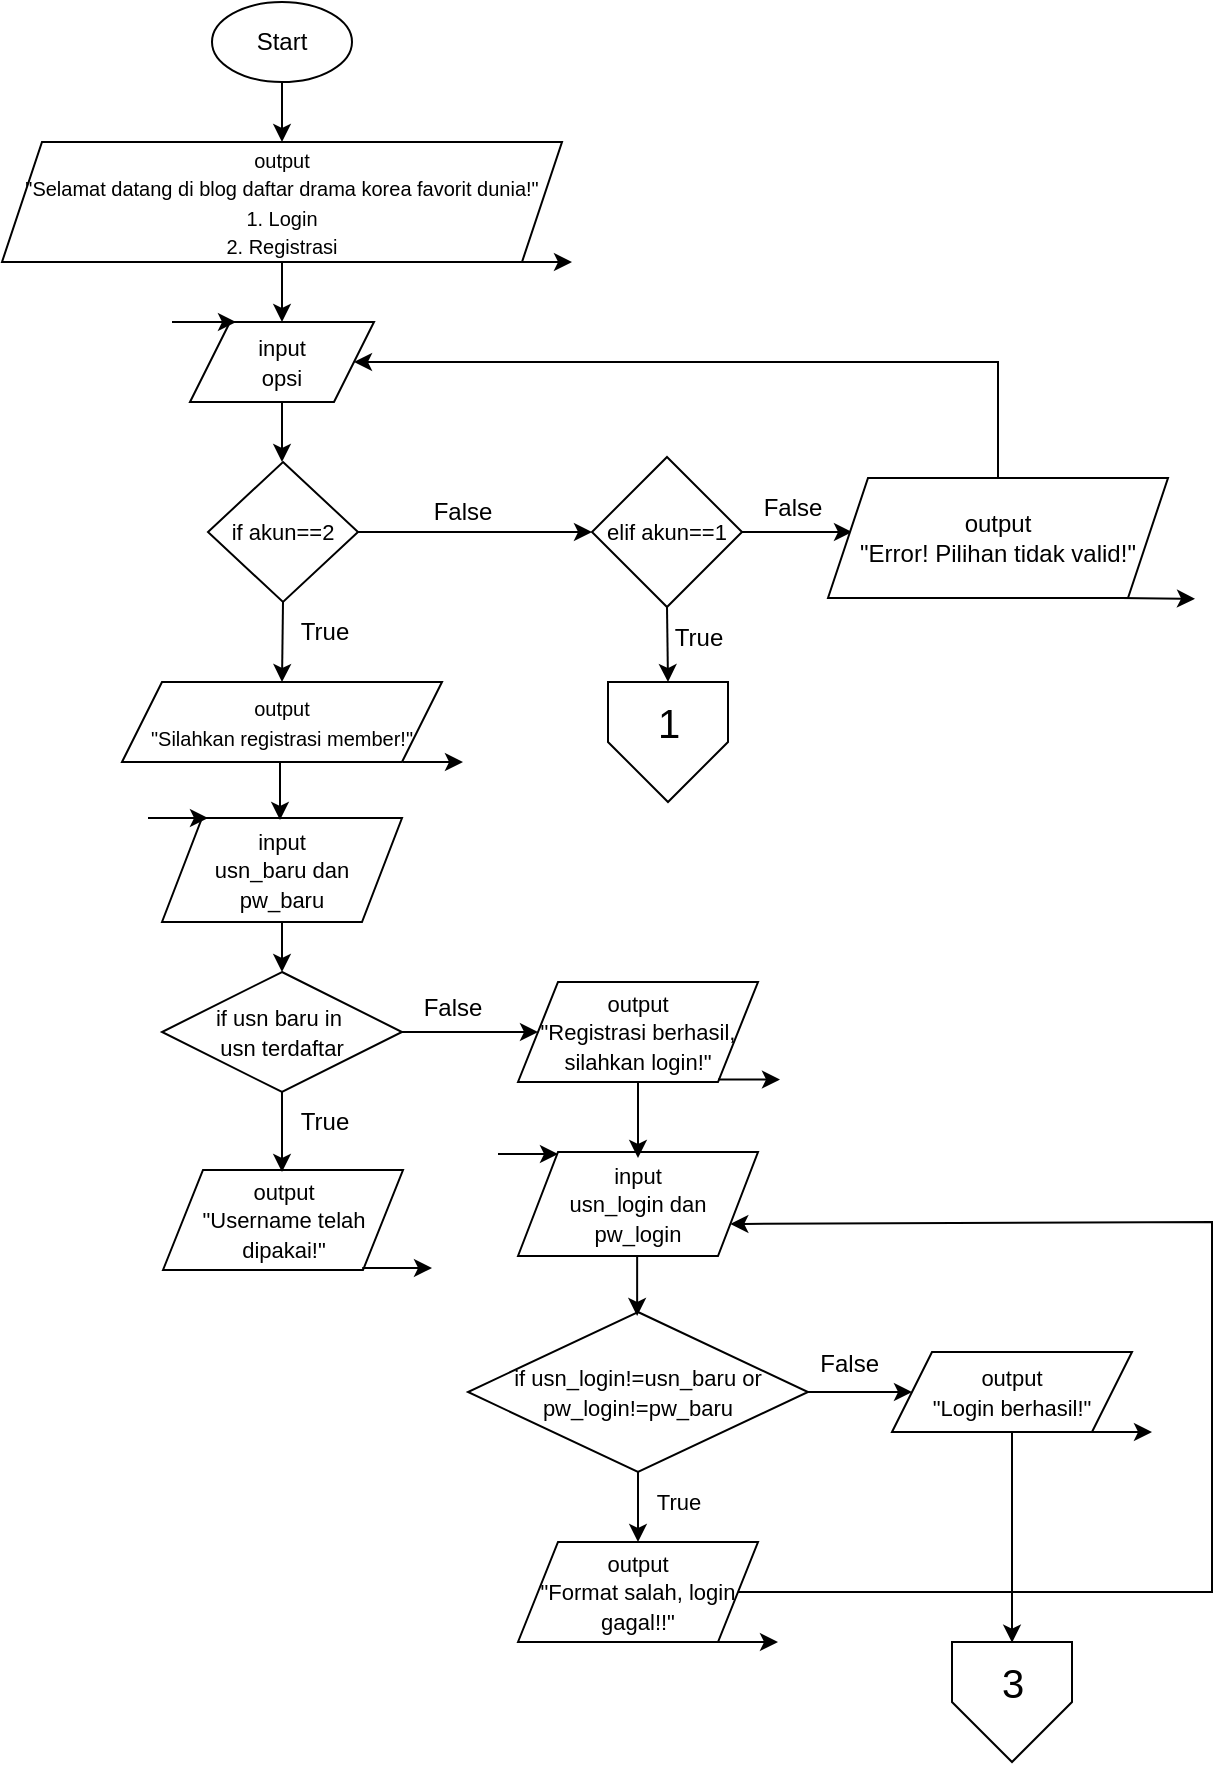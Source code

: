 <mxfile version="28.2.5" pages="3">
  <diagram name="Regis" id="JiZUztChwHqhcYP215OK">
    <mxGraphModel dx="1489" dy="894" grid="1" gridSize="10" guides="1" tooltips="1" connect="1" arrows="1" fold="1" page="1" pageScale="1" pageWidth="850" pageHeight="1100" math="0" shadow="0">
      <root>
        <mxCell id="0" />
        <mxCell id="1" parent="0" />
        <mxCell id="bdz7mE5qC4GTnXo5MI5p-3" value="" style="edgeStyle=orthogonalEdgeStyle;rounded=0;orthogonalLoop=1;jettySize=auto;html=1;" parent="1" source="bdz7mE5qC4GTnXo5MI5p-1" edge="1">
          <mxGeometry relative="1" as="geometry">
            <mxPoint x="425" y="110" as="targetPoint" />
          </mxGeometry>
        </mxCell>
        <mxCell id="bdz7mE5qC4GTnXo5MI5p-1" value="Start" style="ellipse;whiteSpace=wrap;html=1;" parent="1" vertex="1">
          <mxGeometry x="390" y="40" width="70" height="40" as="geometry" />
        </mxCell>
        <mxCell id="bdz7mE5qC4GTnXo5MI5p-8" value="" style="edgeStyle=orthogonalEdgeStyle;rounded=0;orthogonalLoop=1;jettySize=auto;html=1;" parent="1" source="bdz7mE5qC4GTnXo5MI5p-2" edge="1">
          <mxGeometry relative="1" as="geometry">
            <mxPoint x="425" y="200" as="targetPoint" />
          </mxGeometry>
        </mxCell>
        <mxCell id="bdz7mE5qC4GTnXo5MI5p-2" value="&lt;div&gt;&lt;font style=&quot;font-size: 10px;&quot;&gt;output&lt;/font&gt;&lt;/div&gt;&lt;font style=&quot;font-size: 10px;&quot;&gt;&quot;Selamat datang di blog daftar drama korea favorit dunia!&quot;&lt;/font&gt;&lt;div&gt;&lt;font style=&quot;font-size: 10px;&quot;&gt;1. Login&lt;/font&gt;&lt;/div&gt;&lt;div&gt;&lt;font style=&quot;font-size: 10px;&quot;&gt;2. Registrasi&lt;/font&gt;&lt;/div&gt;" style="shape=parallelogram;perimeter=parallelogramPerimeter;whiteSpace=wrap;html=1;fixedSize=1;" parent="1" vertex="1">
          <mxGeometry x="285" y="110" width="280" height="60" as="geometry" />
        </mxCell>
        <mxCell id="bdz7mE5qC4GTnXo5MI5p-6" value="" style="endArrow=classic;html=1;rounded=0;exitX=0.911;exitY=1;exitDx=0;exitDy=0;exitPerimeter=0;" parent="1" source="bdz7mE5qC4GTnXo5MI5p-2" edge="1">
          <mxGeometry width="50" height="50" relative="1" as="geometry">
            <mxPoint x="510" y="210" as="sourcePoint" />
            <mxPoint x="570" y="170" as="targetPoint" />
          </mxGeometry>
        </mxCell>
        <mxCell id="bdz7mE5qC4GTnXo5MI5p-7" value="&lt;font style=&quot;font-size: 11px;&quot;&gt;input&lt;/font&gt;&lt;div&gt;&lt;font style=&quot;font-size: 11px;&quot;&gt;opsi&lt;/font&gt;&lt;/div&gt;" style="shape=parallelogram;perimeter=parallelogramPerimeter;whiteSpace=wrap;html=1;fixedSize=1;" parent="1" vertex="1">
          <mxGeometry x="379" y="200" width="92" height="40" as="geometry" />
        </mxCell>
        <mxCell id="bdz7mE5qC4GTnXo5MI5p-9" value="" style="endArrow=classic;html=1;rounded=0;entryX=0.25;entryY=0;entryDx=0;entryDy=0;" parent="1" target="bdz7mE5qC4GTnXo5MI5p-7" edge="1">
          <mxGeometry width="50" height="50" relative="1" as="geometry">
            <mxPoint x="370" y="200" as="sourcePoint" />
            <mxPoint x="560" y="160" as="targetPoint" />
          </mxGeometry>
        </mxCell>
        <mxCell id="bdz7mE5qC4GTnXo5MI5p-10" value="&lt;font style=&quot;font-size: 11px;&quot;&gt;if akun==2&lt;/font&gt;" style="rhombus;whiteSpace=wrap;html=1;" parent="1" vertex="1">
          <mxGeometry x="388" y="270" width="75" height="70" as="geometry" />
        </mxCell>
        <mxCell id="bdz7mE5qC4GTnXo5MI5p-12" value="" style="endArrow=classic;html=1;rounded=0;exitX=0.5;exitY=1;exitDx=0;exitDy=0;" parent="1" source="bdz7mE5qC4GTnXo5MI5p-7" edge="1">
          <mxGeometry width="50" height="50" relative="1" as="geometry">
            <mxPoint x="480" y="300" as="sourcePoint" />
            <mxPoint x="425" y="270" as="targetPoint" />
          </mxGeometry>
        </mxCell>
        <mxCell id="bdz7mE5qC4GTnXo5MI5p-13" value="" style="endArrow=classic;html=1;rounded=0;exitX=0.5;exitY=1;exitDx=0;exitDy=0;entryX=0.5;entryY=0;entryDx=0;entryDy=0;" parent="1" source="bdz7mE5qC4GTnXo5MI5p-10" edge="1" target="bdz7mE5qC4GTnXo5MI5p-14">
          <mxGeometry width="50" height="50" relative="1" as="geometry">
            <mxPoint x="480" y="300" as="sourcePoint" />
            <mxPoint x="426" y="370" as="targetPoint" />
          </mxGeometry>
        </mxCell>
        <mxCell id="bdz7mE5qC4GTnXo5MI5p-14" value="&lt;span style=&quot;font-size: 10px;&quot;&gt;output&lt;/span&gt;&lt;div&gt;&lt;span style=&quot;font-size: 10px;&quot;&gt;&quot;Silahkan registrasi member!&quot;&lt;/span&gt;&lt;/div&gt;" style="shape=parallelogram;perimeter=parallelogramPerimeter;whiteSpace=wrap;html=1;fixedSize=1;" parent="1" vertex="1">
          <mxGeometry x="345" y="380" width="160" height="40" as="geometry" />
        </mxCell>
        <mxCell id="bdz7mE5qC4GTnXo5MI5p-15" value="" style="endArrow=classic;html=1;rounded=0;" parent="1" edge="1">
          <mxGeometry width="50" height="50" relative="1" as="geometry">
            <mxPoint x="485.5" y="420" as="sourcePoint" />
            <mxPoint x="515.5" y="420" as="targetPoint" />
          </mxGeometry>
        </mxCell>
        <mxCell id="bdz7mE5qC4GTnXo5MI5p-17" value="" style="endArrow=classic;html=1;rounded=0;exitX=1;exitY=0.5;exitDx=0;exitDy=0;" parent="1" source="bdz7mE5qC4GTnXo5MI5p-10" edge="1">
          <mxGeometry width="50" height="50" relative="1" as="geometry">
            <mxPoint x="480" y="300" as="sourcePoint" />
            <mxPoint x="580" y="305" as="targetPoint" />
          </mxGeometry>
        </mxCell>
        <mxCell id="bdz7mE5qC4GTnXo5MI5p-18" value="&lt;font&gt;True&lt;/font&gt;" style="text;html=1;align=center;verticalAlign=middle;resizable=0;points=[];autosize=1;strokeColor=none;fillColor=none;" parent="1" vertex="1">
          <mxGeometry x="421" y="340" width="50" height="30" as="geometry" />
        </mxCell>
        <mxCell id="bdz7mE5qC4GTnXo5MI5p-21" value="&lt;font style=&quot;font-size: 11px;&quot;&gt;input&lt;/font&gt;&lt;div&gt;&lt;font style=&quot;font-size: 11px;&quot;&gt;usn_baru dan&lt;/font&gt;&lt;/div&gt;&lt;div&gt;&lt;font style=&quot;font-size: 11px;&quot;&gt;pw_baru&lt;/font&gt;&lt;/div&gt;" style="shape=parallelogram;perimeter=parallelogramPerimeter;whiteSpace=wrap;html=1;fixedSize=1;" parent="1" vertex="1">
          <mxGeometry x="365" y="448" width="120" height="52" as="geometry" />
        </mxCell>
        <mxCell id="bdz7mE5qC4GTnXo5MI5p-22" value="" style="endArrow=classic;html=1;rounded=0;" parent="1" edge="1">
          <mxGeometry width="50" height="50" relative="1" as="geometry">
            <mxPoint x="358" y="448" as="sourcePoint" />
            <mxPoint x="388" y="448" as="targetPoint" />
          </mxGeometry>
        </mxCell>
        <mxCell id="bdz7mE5qC4GTnXo5MI5p-24" value="&lt;span style=&quot;font-size: 11px;&quot;&gt;if usn baru in&amp;nbsp;&lt;/span&gt;&lt;div&gt;&lt;span style=&quot;font-size: 11px;&quot;&gt;usn terdaftar&lt;/span&gt;&lt;/div&gt;" style="rhombus;whiteSpace=wrap;html=1;" parent="1" vertex="1">
          <mxGeometry x="365" y="525" width="120" height="60" as="geometry" />
        </mxCell>
        <mxCell id="bdz7mE5qC4GTnXo5MI5p-26" value="True" style="text;html=1;align=center;verticalAlign=middle;resizable=0;points=[];autosize=1;strokeColor=none;fillColor=none;" parent="1" vertex="1">
          <mxGeometry x="421" y="585" width="50" height="30" as="geometry" />
        </mxCell>
        <mxCell id="bdz7mE5qC4GTnXo5MI5p-27" value="&lt;font style=&quot;font-size: 11px;&quot;&gt;output&lt;/font&gt;&lt;div&gt;&lt;font style=&quot;font-size: 11px;&quot;&gt;&quot;Username telah dipakai!&quot;&lt;/font&gt;&lt;/div&gt;" style="shape=parallelogram;perimeter=parallelogramPerimeter;whiteSpace=wrap;html=1;fixedSize=1;" parent="1" vertex="1">
          <mxGeometry x="365.5" y="624" width="120" height="50" as="geometry" />
        </mxCell>
        <mxCell id="bdz7mE5qC4GTnXo5MI5p-28" value="" style="endArrow=classic;html=1;rounded=0;exitX=0.83;exitY=0.979;exitDx=0;exitDy=0;exitPerimeter=0;" parent="1" source="bdz7mE5qC4GTnXo5MI5p-27" edge="1">
          <mxGeometry width="50" height="50" relative="1" as="geometry">
            <mxPoint x="562" y="605" as="sourcePoint" />
            <mxPoint x="500" y="673" as="targetPoint" />
          </mxGeometry>
        </mxCell>
        <mxCell id="bdz7mE5qC4GTnXo5MI5p-30" value="" style="endArrow=classic;html=1;rounded=0;exitX=0.5;exitY=1;exitDx=0;exitDy=0;" parent="1" source="bdz7mE5qC4GTnXo5MI5p-24" edge="1">
          <mxGeometry width="50" height="50" relative="1" as="geometry">
            <mxPoint x="642" y="655" as="sourcePoint" />
            <mxPoint x="425" y="625" as="targetPoint" />
          </mxGeometry>
        </mxCell>
        <mxCell id="SJj7UlldCI5LGYs4Ebn2-1" value="" style="endArrow=classic;html=1;rounded=0;" edge="1" parent="1">
          <mxGeometry width="50" height="50" relative="1" as="geometry">
            <mxPoint x="424" y="420" as="sourcePoint" />
            <mxPoint x="424" y="449" as="targetPoint" />
          </mxGeometry>
        </mxCell>
        <mxCell id="SJj7UlldCI5LGYs4Ebn2-2" value="" style="endArrow=classic;html=1;rounded=0;exitX=0.5;exitY=1;exitDx=0;exitDy=0;entryX=0.5;entryY=0;entryDx=0;entryDy=0;" edge="1" parent="1" source="bdz7mE5qC4GTnXo5MI5p-21" target="bdz7mE5qC4GTnXo5MI5p-24">
          <mxGeometry width="50" height="50" relative="1" as="geometry">
            <mxPoint x="790" y="740" as="sourcePoint" />
            <mxPoint x="840" y="690" as="targetPoint" />
          </mxGeometry>
        </mxCell>
        <mxCell id="SJj7UlldCI5LGYs4Ebn2-13" value="False" style="text;html=1;align=center;verticalAlign=middle;resizable=0;points=[];autosize=1;strokeColor=none;fillColor=none;" vertex="1" parent="1">
          <mxGeometry x="490" y="280" width="50" height="30" as="geometry" />
        </mxCell>
        <mxCell id="SJj7UlldCI5LGYs4Ebn2-14" value="&lt;font style=&quot;font-size: 11px;&quot;&gt;elif akun==1&lt;/font&gt;" style="rhombus;whiteSpace=wrap;html=1;" vertex="1" parent="1">
          <mxGeometry x="580" y="267.5" width="75" height="75" as="geometry" />
        </mxCell>
        <mxCell id="SJj7UlldCI5LGYs4Ebn2-15" value="" style="endArrow=classic;html=1;rounded=0;exitX=0.5;exitY=1;exitDx=0;exitDy=0;" edge="1" parent="1" source="SJj7UlldCI5LGYs4Ebn2-14">
          <mxGeometry width="50" height="50" relative="1" as="geometry">
            <mxPoint x="600" y="480" as="sourcePoint" />
            <mxPoint x="618" y="380" as="targetPoint" />
          </mxGeometry>
        </mxCell>
        <mxCell id="SJj7UlldCI5LGYs4Ebn2-16" value="True" style="text;html=1;align=center;verticalAlign=middle;resizable=0;points=[];autosize=1;strokeColor=none;fillColor=none;" vertex="1" parent="1">
          <mxGeometry x="608" y="342.5" width="50" height="30" as="geometry" />
        </mxCell>
        <mxCell id="SJj7UlldCI5LGYs4Ebn2-45" value="" style="endArrow=classic;html=1;rounded=0;exitX=1;exitY=0.5;exitDx=0;exitDy=0;" edge="1" parent="1" source="SJj7UlldCI5LGYs4Ebn2-14">
          <mxGeometry width="50" height="50" relative="1" as="geometry">
            <mxPoint x="790" y="430" as="sourcePoint" />
            <mxPoint x="710" y="305" as="targetPoint" />
          </mxGeometry>
        </mxCell>
        <mxCell id="SJj7UlldCI5LGYs4Ebn2-46" value="False" style="text;html=1;align=center;verticalAlign=middle;resizable=0;points=[];autosize=1;strokeColor=none;fillColor=none;" vertex="1" parent="1">
          <mxGeometry x="655" y="278" width="50" height="30" as="geometry" />
        </mxCell>
        <mxCell id="SJj7UlldCI5LGYs4Ebn2-47" value="output&lt;div&gt;&quot;Error! Pilihan tidak valid!&quot;&lt;/div&gt;" style="shape=parallelogram;perimeter=parallelogramPerimeter;whiteSpace=wrap;html=1;fixedSize=1;" vertex="1" parent="1">
          <mxGeometry x="698" y="278" width="170" height="60" as="geometry" />
        </mxCell>
        <mxCell id="SJj7UlldCI5LGYs4Ebn2-48" value="" style="endArrow=classic;html=1;rounded=0;exitX=0.75;exitY=1;exitDx=0;exitDy=0;" edge="1" parent="1">
          <mxGeometry width="50" height="50" relative="1" as="geometry">
            <mxPoint x="844.5" y="337.95" as="sourcePoint" />
            <mxPoint x="881.5" y="338.42" as="targetPoint" />
          </mxGeometry>
        </mxCell>
        <mxCell id="SJj7UlldCI5LGYs4Ebn2-49" value="" style="endArrow=classic;html=1;rounded=0;exitX=0.5;exitY=0;exitDx=0;exitDy=0;" edge="1" parent="1" source="SJj7UlldCI5LGYs4Ebn2-47" target="bdz7mE5qC4GTnXo5MI5p-7">
          <mxGeometry width="50" height="50" relative="1" as="geometry">
            <mxPoint x="790" y="370" as="sourcePoint" />
            <mxPoint x="840" y="320" as="targetPoint" />
            <Array as="points">
              <mxPoint x="783" y="220" />
            </Array>
          </mxGeometry>
        </mxCell>
        <mxCell id="SJj7UlldCI5LGYs4Ebn2-106" value="&lt;font style=&quot;font-size: 11px;&quot;&gt;output&lt;/font&gt;&lt;div&gt;&lt;span style=&quot;font-size: 11px;&quot;&gt;&quot;Registrasi berhasil, silahkan login!&quot;&lt;/span&gt;&lt;/div&gt;" style="shape=parallelogram;perimeter=parallelogramPerimeter;whiteSpace=wrap;html=1;fixedSize=1;" vertex="1" parent="1">
          <mxGeometry x="543" y="530" width="120" height="50" as="geometry" />
        </mxCell>
        <mxCell id="SJj7UlldCI5LGYs4Ebn2-107" value="" style="endArrow=classic;html=1;rounded=0;" edge="1" parent="1">
          <mxGeometry width="50" height="50" relative="1" as="geometry">
            <mxPoint x="643" y="578.75" as="sourcePoint" />
            <mxPoint x="674" y="578.75" as="targetPoint" />
          </mxGeometry>
        </mxCell>
        <mxCell id="SJj7UlldCI5LGYs4Ebn2-108" value="&lt;font style=&quot;font-size: 11px;&quot;&gt;input&lt;/font&gt;&lt;div&gt;&lt;font style=&quot;font-size: 11px;&quot;&gt;usn_login dan&lt;/font&gt;&lt;/div&gt;&lt;div&gt;&lt;font style=&quot;font-size: 11px;&quot;&gt;pw_login&lt;/font&gt;&lt;/div&gt;" style="shape=parallelogram;perimeter=parallelogramPerimeter;whiteSpace=wrap;html=1;fixedSize=1;" vertex="1" parent="1">
          <mxGeometry x="543" y="615" width="120" height="52" as="geometry" />
        </mxCell>
        <mxCell id="SJj7UlldCI5LGYs4Ebn2-109" value="" style="endArrow=classic;html=1;rounded=0;" edge="1" parent="1">
          <mxGeometry width="50" height="50" relative="1" as="geometry">
            <mxPoint x="533" y="616" as="sourcePoint" />
            <mxPoint x="563" y="616" as="targetPoint" />
          </mxGeometry>
        </mxCell>
        <mxCell id="SJj7UlldCI5LGYs4Ebn2-110" value="&lt;span style=&quot;font-size: 11px;&quot;&gt;if usn_login!=usn_baru or pw_login!=pw_baru&lt;/span&gt;" style="rhombus;whiteSpace=wrap;html=1;" vertex="1" parent="1">
          <mxGeometry x="518" y="695" width="170" height="80" as="geometry" />
        </mxCell>
        <mxCell id="SJj7UlldCI5LGYs4Ebn2-111" value="" style="endArrow=classic;html=1;rounded=0;exitX=0.5;exitY=1;exitDx=0;exitDy=0;" edge="1" parent="1">
          <mxGeometry width="50" height="50" relative="1" as="geometry">
            <mxPoint x="602.57" y="667" as="sourcePoint" />
            <mxPoint x="602.57" y="697" as="targetPoint" />
          </mxGeometry>
        </mxCell>
        <mxCell id="SJj7UlldCI5LGYs4Ebn2-112" value="&lt;font style=&quot;font-size: 11px;&quot;&gt;True&lt;/font&gt;" style="text;html=1;align=center;verticalAlign=middle;resizable=0;points=[];autosize=1;strokeColor=none;fillColor=none;" vertex="1" parent="1">
          <mxGeometry x="598" y="775" width="50" height="30" as="geometry" />
        </mxCell>
        <mxCell id="SJj7UlldCI5LGYs4Ebn2-113" value="&lt;font style=&quot;font-size: 11px;&quot;&gt;output&lt;/font&gt;&lt;div&gt;&lt;font style=&quot;font-size: 11px;&quot;&gt;&quot;Format salah, login gagal!!&quot;&lt;/font&gt;&lt;/div&gt;" style="shape=parallelogram;perimeter=parallelogramPerimeter;whiteSpace=wrap;html=1;fixedSize=1;" vertex="1" parent="1">
          <mxGeometry x="543" y="810" width="120" height="50" as="geometry" />
        </mxCell>
        <mxCell id="SJj7UlldCI5LGYs4Ebn2-114" value="" style="endArrow=classic;html=1;rounded=0;exitX=0.83;exitY=0.979;exitDx=0;exitDy=0;exitPerimeter=0;" edge="1" parent="1">
          <mxGeometry width="50" height="50" relative="1" as="geometry">
            <mxPoint x="643" y="860" as="sourcePoint" />
            <mxPoint x="673" y="860" as="targetPoint" />
          </mxGeometry>
        </mxCell>
        <mxCell id="SJj7UlldCI5LGYs4Ebn2-115" value="" style="endArrow=classic;html=1;rounded=0;exitX=0.5;exitY=1;exitDx=0;exitDy=0;" edge="1" parent="1" source="SJj7UlldCI5LGYs4Ebn2-110">
          <mxGeometry width="50" height="50" relative="1" as="geometry">
            <mxPoint x="825" y="865" as="sourcePoint" />
            <mxPoint x="603" y="810" as="targetPoint" />
          </mxGeometry>
        </mxCell>
        <mxCell id="SJj7UlldCI5LGYs4Ebn2-116" value="" style="endArrow=classic;html=1;rounded=0;exitX=0.5;exitY=1;exitDx=0;exitDy=0;" edge="1" parent="1" source="SJj7UlldCI5LGYs4Ebn2-106">
          <mxGeometry width="50" height="50" relative="1" as="geometry">
            <mxPoint x="763" y="640" as="sourcePoint" />
            <mxPoint x="603" y="618" as="targetPoint" />
          </mxGeometry>
        </mxCell>
        <mxCell id="SJj7UlldCI5LGYs4Ebn2-117" value="" style="endArrow=classic;html=1;rounded=0;exitX=1;exitY=0.5;exitDx=0;exitDy=0;entryX=0;entryY=0.5;entryDx=0;entryDy=0;" edge="1" parent="1" source="bdz7mE5qC4GTnXo5MI5p-24" target="SJj7UlldCI5LGYs4Ebn2-106">
          <mxGeometry width="50" height="50" relative="1" as="geometry">
            <mxPoint x="590" y="680" as="sourcePoint" />
            <mxPoint x="554" y="557" as="targetPoint" />
          </mxGeometry>
        </mxCell>
        <mxCell id="SJj7UlldCI5LGYs4Ebn2-118" value="&lt;font style=&quot;font-size: 11px;&quot;&gt;output&lt;/font&gt;&lt;div&gt;&lt;font style=&quot;font-size: 11px;&quot;&gt;&quot;Login berhasil!&quot;&lt;/font&gt;&lt;/div&gt;" style="shape=parallelogram;perimeter=parallelogramPerimeter;whiteSpace=wrap;html=1;fixedSize=1;" vertex="1" parent="1">
          <mxGeometry x="730" y="715" width="120" height="40" as="geometry" />
        </mxCell>
        <mxCell id="SJj7UlldCI5LGYs4Ebn2-119" value="" style="endArrow=classic;html=1;rounded=0;exitX=0.83;exitY=0.979;exitDx=0;exitDy=0;exitPerimeter=0;" edge="1" parent="1">
          <mxGeometry width="50" height="50" relative="1" as="geometry">
            <mxPoint x="830" y="755" as="sourcePoint" />
            <mxPoint x="860" y="755" as="targetPoint" />
          </mxGeometry>
        </mxCell>
        <mxCell id="SJj7UlldCI5LGYs4Ebn2-120" value="" style="endArrow=classic;html=1;rounded=0;exitX=1;exitY=0.5;exitDx=0;exitDy=0;" edge="1" parent="1" source="SJj7UlldCI5LGYs4Ebn2-110">
          <mxGeometry width="50" height="50" relative="1" as="geometry">
            <mxPoint x="710" y="611" as="sourcePoint" />
            <mxPoint x="740" y="735" as="targetPoint" />
            <Array as="points">
              <mxPoint x="710" y="735" />
            </Array>
          </mxGeometry>
        </mxCell>
        <mxCell id="SJj7UlldCI5LGYs4Ebn2-121" value="False&amp;nbsp;" style="text;html=1;align=center;verticalAlign=middle;resizable=0;points=[];autosize=1;strokeColor=none;fillColor=none;" vertex="1" parent="1">
          <mxGeometry x="680" y="706" width="60" height="30" as="geometry" />
        </mxCell>
        <mxCell id="SJj7UlldCI5LGYs4Ebn2-122" value="False" style="text;html=1;align=center;verticalAlign=middle;resizable=0;points=[];autosize=1;strokeColor=none;fillColor=none;" vertex="1" parent="1">
          <mxGeometry x="485" y="528" width="50" height="30" as="geometry" />
        </mxCell>
        <mxCell id="SJj7UlldCI5LGYs4Ebn2-123" value="" style="endArrow=classic;html=1;rounded=0;exitX=1;exitY=0.5;exitDx=0;exitDy=0;entryX=1;entryY=0.75;entryDx=0;entryDy=0;" edge="1" parent="1" source="SJj7UlldCI5LGYs4Ebn2-113" target="SJj7UlldCI5LGYs4Ebn2-108">
          <mxGeometry width="50" height="50" relative="1" as="geometry">
            <mxPoint x="670" y="620" as="sourcePoint" />
            <mxPoint x="720" y="570" as="targetPoint" />
            <Array as="points">
              <mxPoint x="890" y="835" />
              <mxPoint x="890" y="650" />
            </Array>
          </mxGeometry>
        </mxCell>
        <mxCell id="cU8ZHw_bggIx8L5B_mDR-2" value="" style="verticalLabelPosition=bottom;verticalAlign=top;html=1;shape=offPageConnector;rounded=0;size=0.5;" vertex="1" parent="1">
          <mxGeometry x="588" y="380" width="60" height="60" as="geometry" />
        </mxCell>
        <mxCell id="cU8ZHw_bggIx8L5B_mDR-3" value="&lt;font style=&quot;font-size: 20px;&quot;&gt;1&lt;/font&gt;" style="text;html=1;align=center;verticalAlign=middle;resizable=0;points=[];autosize=1;strokeColor=none;fillColor=none;" vertex="1" parent="1">
          <mxGeometry x="603" y="380" width="30" height="40" as="geometry" />
        </mxCell>
        <mxCell id="5DzpKOg_zmlzgGN2bv2q-2" value="" style="verticalLabelPosition=bottom;verticalAlign=top;html=1;shape=offPageConnector;rounded=0;size=0.5;" vertex="1" parent="1">
          <mxGeometry x="760" y="860" width="60" height="60" as="geometry" />
        </mxCell>
        <mxCell id="5DzpKOg_zmlzgGN2bv2q-3" value="&lt;font style=&quot;font-size: 20px;&quot;&gt;3&lt;/font&gt;" style="text;html=1;align=center;verticalAlign=middle;resizable=0;points=[];autosize=1;strokeColor=none;fillColor=none;" vertex="1" parent="1">
          <mxGeometry x="775" y="860" width="30" height="40" as="geometry" />
        </mxCell>
        <mxCell id="SpbL_eIFljlewfDm1Zae-1" value="" style="endArrow=classic;html=1;rounded=0;exitX=0.5;exitY=1;exitDx=0;exitDy=0;entryX=0.5;entryY=0.008;entryDx=0;entryDy=0;entryPerimeter=0;" edge="1" parent="1" source="SJj7UlldCI5LGYs4Ebn2-118" target="5DzpKOg_zmlzgGN2bv2q-3">
          <mxGeometry width="50" height="50" relative="1" as="geometry">
            <mxPoint x="790" y="780" as="sourcePoint" />
            <mxPoint x="790" y="850" as="targetPoint" />
          </mxGeometry>
        </mxCell>
      </root>
    </mxGraphModel>
  </diagram>
  <diagram id="qr6djR8Erb3W_zAV7whb" name="Login">
    <mxGraphModel dx="1303" dy="783" grid="1" gridSize="10" guides="1" tooltips="1" connect="1" arrows="1" fold="1" page="1" pageScale="1" pageWidth="850" pageHeight="1100" math="0" shadow="0">
      <root>
        <mxCell id="0" />
        <mxCell id="1" parent="0" />
        <mxCell id="7Va5eu2rcZLdLHJ4mg1E-1" value="&lt;span style=&quot;font-size: 10px;&quot;&gt;output&lt;/span&gt;&lt;div&gt;&lt;span style=&quot;font-size: 10px;&quot;&gt;&quot;Silahkan login&quot;&lt;/span&gt;&lt;/div&gt;" style="shape=parallelogram;perimeter=parallelogramPerimeter;whiteSpace=wrap;html=1;fixedSize=1;" vertex="1" parent="1">
          <mxGeometry x="253.5" y="149" width="110" height="40" as="geometry" />
        </mxCell>
        <mxCell id="7Va5eu2rcZLdLHJ4mg1E-2" value="" style="endArrow=classic;html=1;rounded=0;" edge="1" parent="1">
          <mxGeometry width="50" height="50" relative="1" as="geometry">
            <mxPoint x="342" y="189" as="sourcePoint" />
            <mxPoint x="372" y="189" as="targetPoint" />
          </mxGeometry>
        </mxCell>
        <mxCell id="7Va5eu2rcZLdLHJ4mg1E-3" value="" style="endArrow=classic;html=1;rounded=0;exitX=0.5;exitY=1;exitDx=0;exitDy=0;" edge="1" parent="1" source="7Va5eu2rcZLdLHJ4mg1E-1">
          <mxGeometry width="50" height="50" relative="1" as="geometry">
            <mxPoint x="272" y="308" as="sourcePoint" />
            <mxPoint x="309" y="228" as="targetPoint" />
          </mxGeometry>
        </mxCell>
        <mxCell id="7Va5eu2rcZLdLHJ4mg1E-4" value="&lt;font style=&quot;font-size: 11px;&quot;&gt;input&lt;/font&gt;&lt;div&gt;&lt;font style=&quot;font-size: 11px;&quot;&gt;usn_login dan&lt;/font&gt;&lt;/div&gt;&lt;div&gt;&lt;font style=&quot;font-size: 11px;&quot;&gt;pw_login&lt;/font&gt;&lt;/div&gt;" style="shape=parallelogram;perimeter=parallelogramPerimeter;whiteSpace=wrap;html=1;fixedSize=1;" vertex="1" parent="1">
          <mxGeometry x="250" y="228" width="113.5" height="52" as="geometry" />
        </mxCell>
        <mxCell id="7Va5eu2rcZLdLHJ4mg1E-5" value="" style="endArrow=classic;html=1;rounded=0;exitX=0.5;exitY=1;exitDx=0;exitDy=0;" edge="1" parent="1" source="7Va5eu2rcZLdLHJ4mg1E-4">
          <mxGeometry width="50" height="50" relative="1" as="geometry">
            <mxPoint x="272" y="308" as="sourcePoint" />
            <mxPoint x="307" y="318" as="targetPoint" />
          </mxGeometry>
        </mxCell>
        <mxCell id="7Va5eu2rcZLdLHJ4mg1E-6" value="&lt;span style=&quot;font-size: 11px;&quot;&gt;if usn_login and pw_login in admin terdaftar&lt;/span&gt;" style="rhombus;whiteSpace=wrap;html=1;" vertex="1" parent="1">
          <mxGeometry x="246.75" y="318" width="120" height="110" as="geometry" />
        </mxCell>
        <mxCell id="7Va5eu2rcZLdLHJ4mg1E-7" value="" style="endArrow=classic;html=1;rounded=0;exitX=0.5;exitY=1;exitDx=0;exitDy=0;" edge="1" parent="1">
          <mxGeometry width="50" height="50" relative="1" as="geometry">
            <mxPoint x="306.22" y="428" as="sourcePoint" />
            <mxPoint x="306" y="470" as="targetPoint" />
          </mxGeometry>
        </mxCell>
        <mxCell id="7Va5eu2rcZLdLHJ4mg1E-8" value="True" style="text;html=1;align=center;verticalAlign=middle;resizable=0;points=[];autosize=1;strokeColor=none;fillColor=none;" vertex="1" parent="1">
          <mxGeometry x="300" y="427" width="50" height="30" as="geometry" />
        </mxCell>
        <mxCell id="7Va5eu2rcZLdLHJ4mg1E-9" value="is_admin=True" style="rounded=0;whiteSpace=wrap;html=1;" vertex="1" parent="1">
          <mxGeometry x="264.13" y="468" width="85.25" height="40" as="geometry" />
        </mxCell>
        <mxCell id="7Va5eu2rcZLdLHJ4mg1E-10" value="" style="endArrow=classic;html=1;rounded=0;exitX=0.5;exitY=1;exitDx=0;exitDy=0;" edge="1" parent="1" source="7Va5eu2rcZLdLHJ4mg1E-9">
          <mxGeometry width="50" height="50" relative="1" as="geometry">
            <mxPoint x="382" y="438" as="sourcePoint" />
            <mxPoint x="307" y="538" as="targetPoint" />
          </mxGeometry>
        </mxCell>
        <mxCell id="7Va5eu2rcZLdLHJ4mg1E-11" value="output&lt;div&gt;&quot;Login admin berhasil!&quot;&lt;/div&gt;" style="shape=parallelogram;perimeter=parallelogramPerimeter;whiteSpace=wrap;html=1;fixedSize=1;" vertex="1" parent="1">
          <mxGeometry x="245" y="538" width="120" height="50" as="geometry" />
        </mxCell>
        <mxCell id="7Va5eu2rcZLdLHJ4mg1E-12" value="" style="endArrow=classic;html=1;rounded=0;exitX=0.75;exitY=1;exitDx=0;exitDy=0;" edge="1" parent="1" source="7Va5eu2rcZLdLHJ4mg1E-11">
          <mxGeometry width="50" height="50" relative="1" as="geometry">
            <mxPoint x="392" y="458" as="sourcePoint" />
            <mxPoint x="372" y="588" as="targetPoint" />
          </mxGeometry>
        </mxCell>
        <mxCell id="7Va5eu2rcZLdLHJ4mg1E-13" value="" style="endArrow=classic;html=1;rounded=0;exitX=1;exitY=0.5;exitDx=0;exitDy=0;" edge="1" parent="1" source="7Va5eu2rcZLdLHJ4mg1E-6">
          <mxGeometry width="50" height="50" relative="1" as="geometry">
            <mxPoint x="522" y="358" as="sourcePoint" />
            <mxPoint x="412" y="373" as="targetPoint" />
          </mxGeometry>
        </mxCell>
        <mxCell id="7Va5eu2rcZLdLHJ4mg1E-14" value="False" style="text;html=1;align=center;verticalAlign=middle;resizable=0;points=[];autosize=1;strokeColor=none;fillColor=none;" vertex="1" parent="1">
          <mxGeometry x="362" y="348" width="50" height="30" as="geometry" />
        </mxCell>
        <mxCell id="7Va5eu2rcZLdLHJ4mg1E-15" value="&lt;font style=&quot;font-size: 11px;&quot;&gt;elif usn_login and pw_login in member terdaftar&lt;/font&gt;" style="rhombus;whiteSpace=wrap;html=1;" vertex="1" parent="1">
          <mxGeometry x="412" y="317" width="120" height="110" as="geometry" />
        </mxCell>
        <mxCell id="7Va5eu2rcZLdLHJ4mg1E-16" value="" style="endArrow=classic;html=1;rounded=0;exitX=0.5;exitY=1;exitDx=0;exitDy=0;" edge="1" parent="1">
          <mxGeometry width="50" height="50" relative="1" as="geometry">
            <mxPoint x="471.22" y="427" as="sourcePoint" />
            <mxPoint x="471.22" y="465" as="targetPoint" />
          </mxGeometry>
        </mxCell>
        <mxCell id="7Va5eu2rcZLdLHJ4mg1E-17" value="True" style="text;html=1;align=center;verticalAlign=middle;resizable=0;points=[];autosize=1;strokeColor=none;fillColor=none;" vertex="1" parent="1">
          <mxGeometry x="462" y="427" width="50" height="30" as="geometry" />
        </mxCell>
        <mxCell id="7Va5eu2rcZLdLHJ4mg1E-18" value="is_admin=False" style="rounded=0;whiteSpace=wrap;html=1;" vertex="1" parent="1">
          <mxGeometry x="421.87" y="463" width="100.25" height="40" as="geometry" />
        </mxCell>
        <mxCell id="7Va5eu2rcZLdLHJ4mg1E-19" value="" style="endArrow=classic;html=1;rounded=0;exitX=0.5;exitY=1;exitDx=0;exitDy=0;" edge="1" parent="1" source="7Va5eu2rcZLdLHJ4mg1E-18">
          <mxGeometry width="50" height="50" relative="1" as="geometry">
            <mxPoint x="547" y="437" as="sourcePoint" />
            <mxPoint x="472" y="537" as="targetPoint" />
          </mxGeometry>
        </mxCell>
        <mxCell id="7Va5eu2rcZLdLHJ4mg1E-20" value="output&lt;div&gt;&quot;Login member berhasil!&quot;&lt;/div&gt;" style="shape=parallelogram;perimeter=parallelogramPerimeter;whiteSpace=wrap;html=1;fixedSize=1;" vertex="1" parent="1">
          <mxGeometry x="410" y="537" width="120" height="50" as="geometry" />
        </mxCell>
        <mxCell id="7Va5eu2rcZLdLHJ4mg1E-21" value="" style="endArrow=classic;html=1;rounded=0;exitX=0.75;exitY=1;exitDx=0;exitDy=0;" edge="1" parent="1" source="7Va5eu2rcZLdLHJ4mg1E-20">
          <mxGeometry width="50" height="50" relative="1" as="geometry">
            <mxPoint x="557" y="457" as="sourcePoint" />
            <mxPoint x="537" y="587" as="targetPoint" />
          </mxGeometry>
        </mxCell>
        <mxCell id="7Va5eu2rcZLdLHJ4mg1E-22" value="" style="endArrow=classic;html=1;rounded=0;exitX=1;exitY=0.5;exitDx=0;exitDy=0;" edge="1" parent="1" source="7Va5eu2rcZLdLHJ4mg1E-15">
          <mxGeometry width="50" height="50" relative="1" as="geometry">
            <mxPoint x="682" y="568" as="sourcePoint" />
            <mxPoint x="582" y="372" as="targetPoint" />
          </mxGeometry>
        </mxCell>
        <mxCell id="7Va5eu2rcZLdLHJ4mg1E-23" value="False" style="text;html=1;align=center;verticalAlign=middle;resizable=0;points=[];autosize=1;strokeColor=none;fillColor=none;" vertex="1" parent="1">
          <mxGeometry x="530" y="348" width="50" height="30" as="geometry" />
        </mxCell>
        <mxCell id="7Va5eu2rcZLdLHJ4mg1E-24" value="output&lt;div&gt;&quot;Login gagal!&quot;&lt;/div&gt;" style="shape=parallelogram;perimeter=parallelogramPerimeter;whiteSpace=wrap;html=1;fixedSize=1;" vertex="1" parent="1">
          <mxGeometry x="572" y="346.47" width="120" height="50" as="geometry" />
        </mxCell>
        <mxCell id="7Va5eu2rcZLdLHJ4mg1E-25" value="" style="endArrow=classic;html=1;rounded=0;exitX=0.75;exitY=1;exitDx=0;exitDy=0;" edge="1" parent="1" source="7Va5eu2rcZLdLHJ4mg1E-24">
          <mxGeometry width="50" height="50" relative="1" as="geometry">
            <mxPoint x="719" y="266.47" as="sourcePoint" />
            <mxPoint x="699" y="396.47" as="targetPoint" />
          </mxGeometry>
        </mxCell>
        <mxCell id="7Va5eu2rcZLdLHJ4mg1E-26" value="" style="endArrow=classic;html=1;rounded=0;exitX=0.5;exitY=0;exitDx=0;exitDy=0;entryX=1;entryY=0.5;entryDx=0;entryDy=0;" edge="1" parent="1" source="7Va5eu2rcZLdLHJ4mg1E-24" target="7Va5eu2rcZLdLHJ4mg1E-4">
          <mxGeometry width="50" height="50" relative="1" as="geometry">
            <mxPoint x="662" y="418" as="sourcePoint" />
            <mxPoint x="712" y="368" as="targetPoint" />
            <Array as="points">
              <mxPoint x="632" y="254" />
            </Array>
          </mxGeometry>
        </mxCell>
        <mxCell id="7Va5eu2rcZLdLHJ4mg1E-27" value="" style="endArrow=classic;html=1;rounded=0;exitX=0.5;exitY=0;exitDx=0;exitDy=0;" edge="1" parent="1" source="7Va5eu2rcZLdLHJ4mg1E-1">
          <mxGeometry width="50" height="50" relative="1" as="geometry">
            <mxPoint x="412" y="159" as="sourcePoint" />
            <mxPoint x="309" y="110" as="targetPoint" />
          </mxGeometry>
        </mxCell>
        <mxCell id="7Va5eu2rcZLdLHJ4mg1E-29" value="" style="verticalLabelPosition=bottom;verticalAlign=top;html=1;shape=offPageConnector;rounded=0;size=0.5;" vertex="1" parent="1">
          <mxGeometry x="278.5" y="50" width="60" height="60" as="geometry" />
        </mxCell>
        <mxCell id="7Va5eu2rcZLdLHJ4mg1E-30" value="&lt;font style=&quot;font-size: 20px;&quot;&gt;1&lt;/font&gt;" style="text;html=1;align=center;verticalAlign=middle;resizable=0;points=[];autosize=1;strokeColor=none;fillColor=none;" vertex="1" parent="1">
          <mxGeometry x="293.5" y="50" width="30" height="40" as="geometry" />
        </mxCell>
        <mxCell id="HEokD8pi-4lOuuZFcUgd-2" value="" style="endArrow=none;html=1;rounded=0;" edge="1" parent="1" source="7Va5eu2rcZLdLHJ4mg1E-20">
          <mxGeometry width="50" height="50" relative="1" as="geometry">
            <mxPoint x="480" y="590" as="sourcePoint" />
            <mxPoint x="310" y="630" as="targetPoint" />
            <Array as="points">
              <mxPoint x="470" y="630" />
            </Array>
          </mxGeometry>
        </mxCell>
        <mxCell id="HEokD8pi-4lOuuZFcUgd-3" value="" style="verticalLabelPosition=bottom;verticalAlign=top;html=1;shape=offPageConnector;rounded=0;size=0.5;" vertex="1" parent="1">
          <mxGeometry x="280.5" y="669" width="60" height="60" as="geometry" />
        </mxCell>
        <mxCell id="bxmy8nteCBDZHZLm3RZC-2" value="" style="endArrow=classic;html=1;rounded=0;entryX=0.155;entryY=0.05;entryDx=0;entryDy=0;entryPerimeter=0;" edge="1" parent="1">
          <mxGeometry width="50" height="50" relative="1" as="geometry">
            <mxPoint x="233" y="230" as="sourcePoint" />
            <mxPoint x="270.592" y="230.6" as="targetPoint" />
          </mxGeometry>
        </mxCell>
        <mxCell id="tAXgtypq5ax3VRJ6iImE-1" value="" style="endArrow=classic;html=1;rounded=0;exitX=0.536;exitY=1.003;exitDx=0;exitDy=0;exitPerimeter=0;entryX=0.639;entryY=-0.038;entryDx=0;entryDy=0;entryPerimeter=0;" edge="1" parent="1" source="7Va5eu2rcZLdLHJ4mg1E-11">
          <mxGeometry width="50" height="50" relative="1" as="geometry">
            <mxPoint x="480" y="640" as="sourcePoint" />
            <mxPoint x="309.67" y="668.48" as="targetPoint" />
          </mxGeometry>
        </mxCell>
        <mxCell id="tAXgtypq5ax3VRJ6iImE-2" value="&lt;font style=&quot;font-size: 20px;&quot;&gt;3&lt;/font&gt;" style="text;html=1;align=center;verticalAlign=middle;resizable=0;points=[];autosize=1;strokeColor=none;fillColor=none;" vertex="1" parent="1">
          <mxGeometry x="295.5" y="669" width="30" height="40" as="geometry" />
        </mxCell>
      </root>
    </mxGraphModel>
  </diagram>
  <diagram id="rP75DixowVUO9uzGVfM4" name="Crud">
    <mxGraphModel dx="1042" dy="660" grid="1" gridSize="10" guides="1" tooltips="1" connect="1" arrows="1" fold="1" page="1" pageScale="1" pageWidth="850" pageHeight="1100" math="0" shadow="0">
      <root>
        <mxCell id="0" />
        <mxCell id="1" parent="0" />
        <mxCell id="Sp9nMRfrtx3zFeuTPP1S-1" value="" style="verticalLabelPosition=bottom;verticalAlign=top;html=1;shape=offPageConnector;rounded=0;size=0.5;" parent="1" vertex="1">
          <mxGeometry x="380" y="60" width="60" height="60" as="geometry" />
        </mxCell>
        <mxCell id="Sp9nMRfrtx3zFeuTPP1S-2" value="&lt;font style=&quot;font-size: 20px;&quot;&gt;3&lt;/font&gt;" style="text;html=1;align=center;verticalAlign=middle;resizable=0;points=[];autosize=1;strokeColor=none;fillColor=none;" parent="1" vertex="1">
          <mxGeometry x="395" y="61" width="30" height="40" as="geometry" />
        </mxCell>
        <mxCell id="Sp9nMRfrtx3zFeuTPP1S-3" value="" style="endArrow=classic;html=1;rounded=0;exitX=0.5;exitY=1;exitDx=0;exitDy=0;" parent="1" source="Sp9nMRfrtx3zFeuTPP1S-1" edge="1">
          <mxGeometry width="50" height="50" relative="1" as="geometry">
            <mxPoint x="400" y="150" as="sourcePoint" />
            <mxPoint x="410" y="160" as="targetPoint" />
          </mxGeometry>
        </mxCell>
        <mxCell id="Sp9nMRfrtx3zFeuTPP1S-5" value="&lt;font style=&quot;font-size: 11px;&quot;&gt;output&lt;/font&gt;&lt;div&gt;&lt;font style=&quot;font-size: 11px;&quot;&gt;&quot;Menu akses&quot;&lt;/font&gt;&lt;/div&gt;" style="shape=parallelogram;perimeter=parallelogramPerimeter;whiteSpace=wrap;html=1;fixedSize=1;" parent="1" vertex="1">
          <mxGeometry x="360" y="160" width="100" height="40" as="geometry" />
        </mxCell>
        <mxCell id="Sp9nMRfrtx3zFeuTPP1S-6" value="" style="endArrow=classic;html=1;rounded=0;exitX=0.75;exitY=1;exitDx=0;exitDy=0;" parent="1" source="Sp9nMRfrtx3zFeuTPP1S-5" edge="1">
          <mxGeometry width="50" height="50" relative="1" as="geometry">
            <mxPoint x="450" y="150" as="sourcePoint" />
            <mxPoint x="470" y="200" as="targetPoint" />
          </mxGeometry>
        </mxCell>
        <mxCell id="Sp9nMRfrtx3zFeuTPP1S-7" value="&lt;font style=&quot;font-size: 11px;&quot;&gt;input&lt;/font&gt;&lt;div&gt;&lt;font style=&quot;font-size: 11px;&quot;&gt;menu (1-5)&lt;/font&gt;&lt;/div&gt;" style="shape=parallelogram;perimeter=parallelogramPerimeter;whiteSpace=wrap;html=1;fixedSize=1;" parent="1" vertex="1">
          <mxGeometry x="360" y="230" width="100" height="40" as="geometry" />
        </mxCell>
        <mxCell id="Sp9nMRfrtx3zFeuTPP1S-8" value="" style="endArrow=classic;html=1;rounded=0;exitX=0.5;exitY=1;exitDx=0;exitDy=0;" parent="1" source="Sp9nMRfrtx3zFeuTPP1S-5" edge="1">
          <mxGeometry width="50" height="50" relative="1" as="geometry">
            <mxPoint x="490" y="200" as="sourcePoint" />
            <mxPoint x="410" y="230" as="targetPoint" />
          </mxGeometry>
        </mxCell>
        <mxCell id="Sp9nMRfrtx3zFeuTPP1S-9" value="" style="endArrow=classic;html=1;rounded=0;entryX=0.215;entryY=0.049;entryDx=0;entryDy=0;entryPerimeter=0;" parent="1" target="Sp9nMRfrtx3zFeuTPP1S-7" edge="1">
          <mxGeometry width="50" height="50" relative="1" as="geometry">
            <mxPoint x="350" y="232" as="sourcePoint" />
            <mxPoint x="540" y="150" as="targetPoint" />
          </mxGeometry>
        </mxCell>
        <mxCell id="Sp9nMRfrtx3zFeuTPP1S-10" value="" style="endArrow=classic;html=1;rounded=0;exitX=0.5;exitY=1;exitDx=0;exitDy=0;" parent="1" source="Sp9nMRfrtx3zFeuTPP1S-7" edge="1">
          <mxGeometry width="50" height="50" relative="1" as="geometry">
            <mxPoint x="540" y="270" as="sourcePoint" />
            <mxPoint x="410" y="300" as="targetPoint" />
          </mxGeometry>
        </mxCell>
        <mxCell id="Sp9nMRfrtx3zFeuTPP1S-11" value="&lt;font style=&quot;font-size: 11px;&quot;&gt;if menu==1&lt;/font&gt;" style="rhombus;whiteSpace=wrap;html=1;" parent="1" vertex="1">
          <mxGeometry x="370" y="300" width="80" height="80" as="geometry" />
        </mxCell>
        <mxCell id="Sp9nMRfrtx3zFeuTPP1S-12" value="" style="endArrow=classic;html=1;rounded=0;exitX=0.5;exitY=1;exitDx=0;exitDy=0;" parent="1" source="Sp9nMRfrtx3zFeuTPP1S-11" edge="1">
          <mxGeometry width="50" height="50" relative="1" as="geometry">
            <mxPoint x="550" y="330" as="sourcePoint" />
            <mxPoint x="410" y="420" as="targetPoint" />
          </mxGeometry>
        </mxCell>
        <mxCell id="aP-TslgMJIK6oKq-soSW-1" value="True" style="text;html=1;align=center;verticalAlign=middle;resizable=0;points=[];autosize=1;strokeColor=none;fillColor=none;" parent="1" vertex="1">
          <mxGeometry x="400" y="380" width="50" height="30" as="geometry" />
        </mxCell>
        <mxCell id="aP-TslgMJIK6oKq-soSW-2" value="&lt;font style=&quot;font-size: 11px;&quot;&gt;output&lt;/font&gt;&lt;div&gt;&lt;font style=&quot;font-size: 11px;&quot;&gt;List top drama korea&lt;/font&gt;&lt;/div&gt;" style="shape=parallelogram;perimeter=parallelogramPerimeter;whiteSpace=wrap;html=1;fixedSize=1;" parent="1" vertex="1">
          <mxGeometry x="340" y="420" width="140" height="50" as="geometry" />
        </mxCell>
        <mxCell id="aP-TslgMJIK6oKq-soSW-3" value="" style="endArrow=classic;html=1;rounded=0;" parent="1" edge="1">
          <mxGeometry width="50" height="50" relative="1" as="geometry">
            <mxPoint x="460" y="470" as="sourcePoint" />
            <mxPoint x="490" y="470" as="targetPoint" />
          </mxGeometry>
        </mxCell>
        <mxCell id="aP-TslgMJIK6oKq-soSW-4" value="" style="endArrow=classic;html=1;rounded=0;exitX=1;exitY=0.5;exitDx=0;exitDy=0;" parent="1" source="Sp9nMRfrtx3zFeuTPP1S-11" edge="1">
          <mxGeometry width="50" height="50" relative="1" as="geometry">
            <mxPoint x="690" y="260" as="sourcePoint" />
            <mxPoint x="500" y="340" as="targetPoint" />
          </mxGeometry>
        </mxCell>
        <mxCell id="aP-TslgMJIK6oKq-soSW-5" value="False" style="text;html=1;align=center;verticalAlign=middle;resizable=0;points=[];autosize=1;strokeColor=none;fillColor=none;" parent="1" vertex="1">
          <mxGeometry x="445" y="311" width="50" height="30" as="geometry" />
        </mxCell>
        <mxCell id="aP-TslgMJIK6oKq-soSW-6" value="&lt;font style=&quot;font-size: 11px;&quot;&gt;elif menu==2&lt;/font&gt;" style="rhombus;whiteSpace=wrap;html=1;" parent="1" vertex="1">
          <mxGeometry x="500" y="300" width="80" height="80" as="geometry" />
        </mxCell>
        <mxCell id="aP-TslgMJIK6oKq-soSW-7" value="" style="endArrow=classic;html=1;rounded=0;exitX=0.5;exitY=1;exitDx=0;exitDy=0;" parent="1" source="aP-TslgMJIK6oKq-soSW-6" edge="1">
          <mxGeometry width="50" height="50" relative="1" as="geometry">
            <mxPoint x="780" y="320" as="sourcePoint" />
            <mxPoint x="540" y="420" as="targetPoint" />
          </mxGeometry>
        </mxCell>
        <mxCell id="aP-TslgMJIK6oKq-soSW-8" value="True" style="text;html=1;align=center;verticalAlign=middle;resizable=0;points=[];autosize=1;strokeColor=none;fillColor=none;" parent="1" vertex="1">
          <mxGeometry x="530" y="380" width="50" height="30" as="geometry" />
        </mxCell>
        <mxCell id="aP-TslgMJIK6oKq-soSW-9" value="&lt;div&gt;&lt;span style=&quot;font-size: 11px; background-color: transparent; color: light-dark(rgb(0, 0, 0), rgb(255, 255, 255));&quot;&gt;if&lt;/span&gt;&lt;/div&gt;&lt;div&gt;&lt;span style=&quot;font-size: 11px;&quot;&gt;is_admin&lt;/span&gt;&lt;div&gt;&lt;span style=&quot;font-size: 11px;&quot;&gt;==False&lt;/span&gt;&lt;/div&gt;&lt;/div&gt;" style="rhombus;whiteSpace=wrap;html=1;" parent="1" vertex="1">
          <mxGeometry x="505" y="420" width="70" height="70" as="geometry" />
        </mxCell>
        <mxCell id="aP-TslgMJIK6oKq-soSW-10" value="" style="endArrow=classic;html=1;rounded=0;exitX=0.5;exitY=1;exitDx=0;exitDy=0;" parent="1" source="aP-TslgMJIK6oKq-soSW-9" edge="1">
          <mxGeometry width="50" height="50" relative="1" as="geometry">
            <mxPoint x="790" y="440" as="sourcePoint" />
            <mxPoint x="540" y="520" as="targetPoint" />
          </mxGeometry>
        </mxCell>
        <mxCell id="aP-TslgMJIK6oKq-soSW-11" value="True" style="text;html=1;align=center;verticalAlign=middle;resizable=0;points=[];autosize=1;strokeColor=none;fillColor=none;" parent="1" vertex="1">
          <mxGeometry x="530" y="490" width="50" height="30" as="geometry" />
        </mxCell>
        <mxCell id="aP-TslgMJIK6oKq-soSW-12" value="&lt;font style=&quot;font-size: 11px;&quot;&gt;output&lt;/font&gt;&lt;div&gt;&lt;font style=&quot;font-size: 11px;&quot;&gt;&quot;Hanya bisa diakses oleh admin!&quot;&lt;/font&gt;&lt;/div&gt;" style="shape=parallelogram;perimeter=parallelogramPerimeter;whiteSpace=wrap;html=1;fixedSize=1;" parent="1" vertex="1">
          <mxGeometry x="480" y="520" width="120" height="60" as="geometry" />
        </mxCell>
        <mxCell id="aP-TslgMJIK6oKq-soSW-13" value="" style="endArrow=classic;html=1;rounded=0;exitX=1;exitY=0.5;exitDx=0;exitDy=0;" parent="1" source="aP-TslgMJIK6oKq-soSW-9" edge="1">
          <mxGeometry width="50" height="50" relative="1" as="geometry">
            <mxPoint x="790" y="430" as="sourcePoint" />
            <mxPoint x="630" y="455" as="targetPoint" />
            <Array as="points">
              <mxPoint x="600" y="455" />
            </Array>
          </mxGeometry>
        </mxCell>
        <mxCell id="aP-TslgMJIK6oKq-soSW-14" value="False" style="text;html=1;align=center;verticalAlign=middle;resizable=0;points=[];autosize=1;strokeColor=none;fillColor=none;" parent="1" vertex="1">
          <mxGeometry x="575" y="430" width="50" height="30" as="geometry" />
        </mxCell>
        <mxCell id="aP-TslgMJIK6oKq-soSW-15" value="&lt;font style=&quot;font-size: 11px;&quot;&gt;output&lt;/font&gt;&lt;div&gt;&lt;font style=&quot;font-size: 11px;&quot;&gt;List top drama korea&lt;/font&gt;&lt;/div&gt;" style="shape=parallelogram;perimeter=parallelogramPerimeter;whiteSpace=wrap;html=1;fixedSize=1;" parent="1" vertex="1">
          <mxGeometry x="620" y="425" width="130" height="60" as="geometry" />
        </mxCell>
        <mxCell id="aP-TslgMJIK6oKq-soSW-16" value="" style="endArrow=classic;html=1;rounded=0;exitX=0.852;exitY=0.997;exitDx=0;exitDy=0;exitPerimeter=0;" parent="1" source="aP-TslgMJIK6oKq-soSW-15" edge="1">
          <mxGeometry width="50" height="50" relative="1" as="geometry">
            <mxPoint x="810" y="370" as="sourcePoint" />
            <mxPoint x="770" y="485" as="targetPoint" />
          </mxGeometry>
        </mxCell>
        <mxCell id="aP-TslgMJIK6oKq-soSW-17" value="" style="endArrow=classic;html=1;rounded=0;exitX=0.5;exitY=1;exitDx=0;exitDy=0;" parent="1" source="aP-TslgMJIK6oKq-soSW-15" edge="1">
          <mxGeometry width="50" height="50" relative="1" as="geometry">
            <mxPoint x="810" y="370" as="sourcePoint" />
            <mxPoint x="685" y="520" as="targetPoint" />
          </mxGeometry>
        </mxCell>
        <mxCell id="aP-TslgMJIK6oKq-soSW-18" value="&lt;font style=&quot;font-size: 11px;&quot;&gt;input&lt;/font&gt;&lt;div&gt;&lt;font style=&quot;font-size: 11px;&quot;&gt;nomor genre (1-5)&lt;/font&gt;&lt;/div&gt;" style="shape=parallelogram;perimeter=parallelogramPerimeter;whiteSpace=wrap;html=1;fixedSize=1;" parent="1" vertex="1">
          <mxGeometry x="620" y="520" width="130" height="50" as="geometry" />
        </mxCell>
        <mxCell id="aP-TslgMJIK6oKq-soSW-19" value="" style="endArrow=classic;html=1;rounded=0;" parent="1" edge="1">
          <mxGeometry width="50" height="50" relative="1" as="geometry">
            <mxPoint x="610" y="520" as="sourcePoint" />
            <mxPoint x="640" y="520" as="targetPoint" />
          </mxGeometry>
        </mxCell>
        <mxCell id="aP-TslgMJIK6oKq-soSW-20" value="" style="endArrow=classic;html=1;rounded=0;" parent="1" edge="1">
          <mxGeometry width="50" height="50" relative="1" as="geometry">
            <mxPoint x="580" y="580" as="sourcePoint" />
            <mxPoint x="610" y="580" as="targetPoint" />
          </mxGeometry>
        </mxCell>
        <mxCell id="aP-TslgMJIK6oKq-soSW-21" value="" style="endArrow=classic;html=1;rounded=0;exitX=0.5;exitY=1;exitDx=0;exitDy=0;" parent="1" source="aP-TslgMJIK6oKq-soSW-18" edge="1">
          <mxGeometry width="50" height="50" relative="1" as="geometry">
            <mxPoint x="890" y="640" as="sourcePoint" />
            <mxPoint x="685" y="600" as="targetPoint" />
          </mxGeometry>
        </mxCell>
        <mxCell id="aP-TslgMJIK6oKq-soSW-23" value="&lt;font style=&quot;font-size: 11px;&quot;&gt;if nomor==1-5&lt;/font&gt;" style="rhombus;whiteSpace=wrap;html=1;" parent="1" vertex="1">
          <mxGeometry x="645" y="599" width="80" height="70" as="geometry" />
        </mxCell>
        <mxCell id="aP-TslgMJIK6oKq-soSW-24" value="" style="endArrow=classic;html=1;rounded=0;exitX=0.5;exitY=1;exitDx=0;exitDy=0;" parent="1" source="aP-TslgMJIK6oKq-soSW-23" edge="1">
          <mxGeometry width="50" height="50" relative="1" as="geometry">
            <mxPoint x="750" y="690" as="sourcePoint" />
            <mxPoint x="685" y="700" as="targetPoint" />
          </mxGeometry>
        </mxCell>
        <mxCell id="aP-TslgMJIK6oKq-soSW-27" value="" style="endArrow=classic;html=1;rounded=0;exitX=0.5;exitY=1;exitDx=0;exitDy=0;" parent="1" edge="1">
          <mxGeometry width="50" height="50" relative="1" as="geometry">
            <mxPoint x="685" y="750" as="sourcePoint" />
            <mxPoint x="685" y="780" as="targetPoint" />
          </mxGeometry>
        </mxCell>
        <mxCell id="aP-TslgMJIK6oKq-soSW-28" value="&lt;font style=&quot;font-size: 11px;&quot;&gt;output&lt;/font&gt;&lt;div&gt;&lt;span style=&quot;font-size: 11px;&quot;&gt;&quot;Data berhasil ditambahkan!&quot;&lt;/span&gt;&lt;/div&gt;" style="shape=parallelogram;perimeter=parallelogramPerimeter;whiteSpace=wrap;html=1;fixedSize=1;" parent="1" vertex="1">
          <mxGeometry x="596" y="780" width="167" height="40" as="geometry" />
        </mxCell>
        <mxCell id="aP-TslgMJIK6oKq-soSW-29" value="" style="endArrow=classic;html=1;rounded=0;exitX=0.75;exitY=1;exitDx=0;exitDy=0;" parent="1" source="aP-TslgMJIK6oKq-soSW-28" edge="1">
          <mxGeometry width="50" height="50" relative="1" as="geometry">
            <mxPoint x="736.2" y="829.55" as="sourcePoint" />
            <mxPoint x="770" y="820" as="targetPoint" />
          </mxGeometry>
        </mxCell>
        <mxCell id="aP-TslgMJIK6oKq-soSW-30" value="" style="endArrow=classic;html=1;rounded=0;exitX=1;exitY=0.5;exitDx=0;exitDy=0;" parent="1" source="aP-TslgMJIK6oKq-soSW-23" edge="1">
          <mxGeometry width="50" height="50" relative="1" as="geometry">
            <mxPoint x="860" y="660" as="sourcePoint" />
            <mxPoint x="760" y="634" as="targetPoint" />
          </mxGeometry>
        </mxCell>
        <mxCell id="aP-TslgMJIK6oKq-soSW-31" value="True" style="text;html=1;align=center;verticalAlign=middle;resizable=0;points=[];autosize=1;strokeColor=none;fillColor=none;" parent="1" vertex="1">
          <mxGeometry x="675" y="668" width="50" height="30" as="geometry" />
        </mxCell>
        <mxCell id="aP-TslgMJIK6oKq-soSW-32" value="&lt;font style=&quot;font-size: 11px;&quot;&gt;output&lt;/font&gt;&lt;div&gt;&lt;font style=&quot;font-size: 11px;&quot;&gt;&quot;Nomor genre tidak valid!&quot;&lt;/font&gt;&lt;/div&gt;" style="shape=parallelogram;perimeter=parallelogramPerimeter;whiteSpace=wrap;html=1;fixedSize=1;" parent="1" vertex="1">
          <mxGeometry x="750" y="603.5" width="120" height="61" as="geometry" />
        </mxCell>
        <mxCell id="aP-TslgMJIK6oKq-soSW-34" value="" style="endArrow=classic;html=1;rounded=0;exitX=0.838;exitY=0.998;exitDx=0;exitDy=0;exitPerimeter=0;" parent="1" source="aP-TslgMJIK6oKq-soSW-32" edge="1">
          <mxGeometry width="50" height="50" relative="1" as="geometry">
            <mxPoint x="860" y="660" as="sourcePoint" />
            <mxPoint x="880" y="664" as="targetPoint" />
          </mxGeometry>
        </mxCell>
        <mxCell id="aP-TslgMJIK6oKq-soSW-38" value="" style="endArrow=classic;html=1;rounded=0;exitX=1;exitY=0.5;exitDx=0;exitDy=0;entryX=0;entryY=0.5;entryDx=0;entryDy=0;" parent="1" source="aP-TslgMJIK6oKq-soSW-6" target="aP-TslgMJIK6oKq-soSW-39" edge="1">
          <mxGeometry width="50" height="50" relative="1" as="geometry">
            <mxPoint x="850" y="490" as="sourcePoint" />
            <mxPoint x="1020" y="340" as="targetPoint" />
          </mxGeometry>
        </mxCell>
        <mxCell id="aP-TslgMJIK6oKq-soSW-39" value="&lt;font style=&quot;font-size: 11px;&quot;&gt;elif menu==3&lt;/font&gt;" style="rhombus;whiteSpace=wrap;html=1;" parent="1" vertex="1">
          <mxGeometry x="931" y="300" width="80" height="80" as="geometry" />
        </mxCell>
        <mxCell id="aP-TslgMJIK6oKq-soSW-42" value="" style="endArrow=classic;html=1;rounded=0;" parent="1" edge="1">
          <mxGeometry width="50" height="50" relative="1" as="geometry">
            <mxPoint x="971.47" y="380" as="sourcePoint" />
            <mxPoint x="971" y="420" as="targetPoint" />
          </mxGeometry>
        </mxCell>
        <mxCell id="aP-TslgMJIK6oKq-soSW-43" value="True" style="text;html=1;align=center;verticalAlign=middle;resizable=0;points=[];autosize=1;strokeColor=none;fillColor=none;" parent="1" vertex="1">
          <mxGeometry x="963" y="380" width="50" height="30" as="geometry" />
        </mxCell>
        <mxCell id="aP-TslgMJIK6oKq-soSW-44" value="&lt;font style=&quot;font-size: 11px;&quot;&gt;output&lt;/font&gt;&lt;div&gt;&lt;font style=&quot;font-size: 11px;&quot;&gt;daftar genre dan isinya&lt;/font&gt;&lt;/div&gt;" style="shape=parallelogram;perimeter=parallelogramPerimeter;whiteSpace=wrap;html=1;fixedSize=1;" parent="1" vertex="1">
          <mxGeometry x="916" y="420" width="110" height="50" as="geometry" />
        </mxCell>
        <mxCell id="aP-TslgMJIK6oKq-soSW-45" value="" style="endArrow=classic;html=1;rounded=0;exitX=0.773;exitY=1;exitDx=0;exitDy=0;exitPerimeter=0;" parent="1" source="aP-TslgMJIK6oKq-soSW-44" edge="1">
          <mxGeometry width="50" height="50" relative="1" as="geometry">
            <mxPoint x="831" y="540" as="sourcePoint" />
            <mxPoint x="1041" y="470" as="targetPoint" />
          </mxGeometry>
        </mxCell>
        <mxCell id="aP-TslgMJIK6oKq-soSW-46" value="" style="endArrow=classic;html=1;rounded=0;exitX=0.5;exitY=1;exitDx=0;exitDy=0;" parent="1" source="aP-TslgMJIK6oKq-soSW-44" edge="1">
          <mxGeometry width="50" height="50" relative="1" as="geometry">
            <mxPoint x="831" y="540" as="sourcePoint" />
            <mxPoint x="971" y="500" as="targetPoint" />
          </mxGeometry>
        </mxCell>
        <mxCell id="aP-TslgMJIK6oKq-soSW-48" value="&lt;font style=&quot;font-size: 11px;&quot;&gt;input&lt;/font&gt;&lt;div&gt;&lt;font style=&quot;font-size: 11px;&quot;&gt;nomor genre yang ingin diubah dan judul baru&lt;/font&gt;&lt;/div&gt;" style="shape=parallelogram;perimeter=parallelogramPerimeter;whiteSpace=wrap;html=1;fixedSize=1;" parent="1" vertex="1">
          <mxGeometry x="901" y="500" width="140" height="50" as="geometry" />
        </mxCell>
        <mxCell id="aP-TslgMJIK6oKq-soSW-49" value="" style="endArrow=classic;html=1;rounded=0;entryX=0.143;entryY=0;entryDx=0;entryDy=0;entryPerimeter=0;" parent="1" edge="1">
          <mxGeometry width="50" height="50" relative="1" as="geometry">
            <mxPoint x="891" y="501" as="sourcePoint" />
            <mxPoint x="921.02" y="501" as="targetPoint" />
          </mxGeometry>
        </mxCell>
        <mxCell id="aP-TslgMJIK6oKq-soSW-50" value="" style="endArrow=classic;html=1;rounded=0;exitX=0.5;exitY=1;exitDx=0;exitDy=0;" parent="1" source="aP-TslgMJIK6oKq-soSW-48" edge="1">
          <mxGeometry width="50" height="50" relative="1" as="geometry">
            <mxPoint x="921" y="630" as="sourcePoint" />
            <mxPoint x="971" y="580" as="targetPoint" />
          </mxGeometry>
        </mxCell>
        <mxCell id="aP-TslgMJIK6oKq-soSW-51" value="&lt;font style=&quot;font-size: 11px;&quot;&gt;if nomor==1-5&lt;/font&gt;" style="rhombus;whiteSpace=wrap;html=1;" parent="1" vertex="1">
          <mxGeometry x="926" y="580" width="90" height="60" as="geometry" />
        </mxCell>
        <mxCell id="aP-TslgMJIK6oKq-soSW-52" value="" style="endArrow=classic;html=1;rounded=0;exitX=0.5;exitY=1;exitDx=0;exitDy=0;" parent="1" source="aP-TslgMJIK6oKq-soSW-51" edge="1">
          <mxGeometry width="50" height="50" relative="1" as="geometry">
            <mxPoint x="921" y="630" as="sourcePoint" />
            <mxPoint x="971" y="670" as="targetPoint" />
          </mxGeometry>
        </mxCell>
        <mxCell id="aP-TslgMJIK6oKq-soSW-53" value="True" style="text;html=1;align=center;verticalAlign=middle;resizable=0;points=[];autosize=1;strokeColor=none;fillColor=none;" parent="1" vertex="1">
          <mxGeometry x="961" y="634.5" width="50" height="30" as="geometry" />
        </mxCell>
        <mxCell id="aP-TslgMJIK6oKq-soSW-54" value="&lt;font style=&quot;font-size: 11px;&quot;&gt;input&lt;/font&gt;&lt;div&gt;&lt;font style=&quot;font-size: 11px;&quot;&gt;index yang ingin diubah&lt;/font&gt;&lt;/div&gt;" style="shape=parallelogram;perimeter=parallelogramPerimeter;whiteSpace=wrap;html=1;fixedSize=1;" parent="1" vertex="1">
          <mxGeometry x="912" y="670" width="117" height="50" as="geometry" />
        </mxCell>
        <mxCell id="aP-TslgMJIK6oKq-soSW-55" value="" style="endArrow=classic;html=1;rounded=0;entryX=0.198;entryY=0.069;entryDx=0;entryDy=0;entryPerimeter=0;" parent="1" edge="1">
          <mxGeometry width="50" height="50" relative="1" as="geometry">
            <mxPoint x="901" y="670" as="sourcePoint" />
            <mxPoint x="934.76" y="670.45" as="targetPoint" />
          </mxGeometry>
        </mxCell>
        <mxCell id="aP-TslgMJIK6oKq-soSW-57" value="" style="endArrow=classic;html=1;rounded=0;exitX=0.5;exitY=1;exitDx=0;exitDy=0;" parent="1" source="aP-TslgMJIK6oKq-soSW-54" edge="1">
          <mxGeometry width="50" height="50" relative="1" as="geometry">
            <mxPoint x="951" y="730" as="sourcePoint" />
            <mxPoint x="971" y="750" as="targetPoint" />
          </mxGeometry>
        </mxCell>
        <mxCell id="aP-TslgMJIK6oKq-soSW-58" value="&lt;font style=&quot;font-size: 11px;&quot;&gt;output&lt;/font&gt;&lt;div&gt;&lt;font style=&quot;font-size: 11px;&quot;&gt;&quot;Data berhasil diubah!&quot;&lt;/font&gt;&lt;/div&gt;" style="shape=parallelogram;perimeter=parallelogramPerimeter;whiteSpace=wrap;html=1;fixedSize=1;" parent="1" vertex="1">
          <mxGeometry x="891" y="750" width="140" height="50" as="geometry" />
        </mxCell>
        <mxCell id="aP-TslgMJIK6oKq-soSW-59" value="" style="endArrow=classic;html=1;rounded=0;exitX=0.864;exitY=0.993;exitDx=0;exitDy=0;exitPerimeter=0;" parent="1" source="aP-TslgMJIK6oKq-soSW-58" edge="1">
          <mxGeometry width="50" height="50" relative="1" as="geometry">
            <mxPoint x="951" y="730" as="sourcePoint" />
            <mxPoint x="1041" y="800" as="targetPoint" />
          </mxGeometry>
        </mxCell>
        <mxCell id="aP-TslgMJIK6oKq-soSW-60" value="" style="endArrow=classic;html=1;rounded=0;exitX=1;exitY=0.5;exitDx=0;exitDy=0;" parent="1" source="aP-TslgMJIK6oKq-soSW-51" edge="1">
          <mxGeometry width="50" height="50" relative="1" as="geometry">
            <mxPoint x="1081" y="680" as="sourcePoint" />
            <mxPoint x="1051" y="610" as="targetPoint" />
          </mxGeometry>
        </mxCell>
        <mxCell id="aP-TslgMJIK6oKq-soSW-61" value="False" style="text;html=1;align=center;verticalAlign=middle;resizable=0;points=[];autosize=1;strokeColor=none;fillColor=none;" parent="1" vertex="1">
          <mxGeometry x="713" y="606.5" width="50" height="30" as="geometry" />
        </mxCell>
        <mxCell id="aP-TslgMJIK6oKq-soSW-62" value="False" style="text;html=1;align=center;verticalAlign=middle;resizable=0;points=[];autosize=1;strokeColor=none;fillColor=none;" parent="1" vertex="1">
          <mxGeometry x="999" y="581" width="50" height="30" as="geometry" />
        </mxCell>
        <mxCell id="aP-TslgMJIK6oKq-soSW-63" value="&lt;font style=&quot;font-size: 11px;&quot;&gt;output&lt;/font&gt;&lt;div&gt;&lt;font style=&quot;font-size: 11px;&quot;&gt;&quot;Nomor genre tidak valid!&quot;&lt;/font&gt;&lt;/div&gt;" style="shape=parallelogram;perimeter=parallelogramPerimeter;whiteSpace=wrap;html=1;fixedSize=1;" parent="1" vertex="1">
          <mxGeometry x="1041" y="579.5" width="120" height="61" as="geometry" />
        </mxCell>
        <mxCell id="aP-TslgMJIK6oKq-soSW-64" value="" style="endArrow=classic;html=1;rounded=0;exitX=0.838;exitY=0.998;exitDx=0;exitDy=0;exitPerimeter=0;" parent="1" source="aP-TslgMJIK6oKq-soSW-63" edge="1">
          <mxGeometry width="50" height="50" relative="1" as="geometry">
            <mxPoint x="1231" y="666.5" as="sourcePoint" />
            <mxPoint x="1171" y="640" as="targetPoint" />
          </mxGeometry>
        </mxCell>
        <mxCell id="aP-TslgMJIK6oKq-soSW-66" value="False" style="text;html=1;align=center;verticalAlign=middle;resizable=0;points=[];autosize=1;strokeColor=none;fillColor=none;" parent="1" vertex="1">
          <mxGeometry x="735" y="311" width="50" height="30" as="geometry" />
        </mxCell>
        <mxCell id="aP-TslgMJIK6oKq-soSW-67" value="" style="endArrow=classic;html=1;rounded=0;exitX=1;exitY=0.5;exitDx=0;exitDy=0;entryX=0;entryY=0.5;entryDx=0;entryDy=0;" parent="1" target="aP-TslgMJIK6oKq-soSW-75" edge="1">
          <mxGeometry width="50" height="50" relative="1" as="geometry">
            <mxPoint x="1010" y="340.23" as="sourcePoint" />
            <mxPoint x="1198" y="340.77" as="targetPoint" />
          </mxGeometry>
        </mxCell>
        <mxCell id="aP-TslgMJIK6oKq-soSW-73" value="&lt;font style=&quot;font-size: 11px;&quot;&gt;input&lt;/font&gt;&lt;div&gt;&lt;font style=&quot;font-size: 11px;&quot;&gt;judul yang ingin ditambah&lt;/font&gt;&lt;/div&gt;" style="shape=parallelogram;perimeter=parallelogramPerimeter;whiteSpace=wrap;html=1;fixedSize=1;" parent="1" vertex="1">
          <mxGeometry x="623" y="700" width="120" height="50" as="geometry" />
        </mxCell>
        <mxCell id="aP-TslgMJIK6oKq-soSW-74" value="" style="endArrow=classic;html=1;rounded=0;entryX=0.198;entryY=0.069;entryDx=0;entryDy=0;entryPerimeter=0;" parent="1" edge="1">
          <mxGeometry width="50" height="50" relative="1" as="geometry">
            <mxPoint x="610" y="700" as="sourcePoint" />
            <mxPoint x="643.76" y="700.45" as="targetPoint" />
          </mxGeometry>
        </mxCell>
        <mxCell id="aP-TslgMJIK6oKq-soSW-75" value="&lt;font style=&quot;font-size: 11px;&quot;&gt;elif menu==4&lt;/font&gt;" style="rhombus;whiteSpace=wrap;html=1;" parent="1" vertex="1">
          <mxGeometry x="1221" y="300" width="80" height="80" as="geometry" />
        </mxCell>
        <mxCell id="aP-TslgMJIK6oKq-soSW-76" value="&lt;font style=&quot;font-size: 11px;&quot;&gt;output&lt;/font&gt;&lt;div&gt;&lt;font style=&quot;font-size: 11px;&quot;&gt;daftar genre dan isinya&lt;/font&gt;&lt;/div&gt;" style="shape=parallelogram;perimeter=parallelogramPerimeter;whiteSpace=wrap;html=1;fixedSize=1;" parent="1" vertex="1">
          <mxGeometry x="1207" y="420" width="110" height="50" as="geometry" />
        </mxCell>
        <mxCell id="aP-TslgMJIK6oKq-soSW-78" value="" style="endArrow=classic;html=1;rounded=0;exitX=0.5;exitY=1;exitDx=0;exitDy=0;" parent="1" source="aP-TslgMJIK6oKq-soSW-76" edge="1">
          <mxGeometry width="50" height="50" relative="1" as="geometry">
            <mxPoint x="1122" y="540" as="sourcePoint" />
            <mxPoint x="1262" y="500" as="targetPoint" />
          </mxGeometry>
        </mxCell>
        <mxCell id="aP-TslgMJIK6oKq-soSW-79" value="&lt;font style=&quot;font-size: 11px;&quot;&gt;input&lt;/font&gt;&lt;div&gt;&lt;font style=&quot;font-size: 11px;&quot;&gt;nomor genre yang ingin dihapus&lt;/font&gt;&lt;/div&gt;" style="shape=parallelogram;perimeter=parallelogramPerimeter;whiteSpace=wrap;html=1;fixedSize=1;" parent="1" vertex="1">
          <mxGeometry x="1192" y="500" width="140" height="50" as="geometry" />
        </mxCell>
        <mxCell id="aP-TslgMJIK6oKq-soSW-80" value="" style="endArrow=classic;html=1;rounded=0;entryX=0.143;entryY=0;entryDx=0;entryDy=0;entryPerimeter=0;" parent="1" edge="1">
          <mxGeometry width="50" height="50" relative="1" as="geometry">
            <mxPoint x="1182" y="501" as="sourcePoint" />
            <mxPoint x="1212.02" y="501" as="targetPoint" />
          </mxGeometry>
        </mxCell>
        <mxCell id="aP-TslgMJIK6oKq-soSW-81" value="" style="endArrow=classic;html=1;rounded=0;exitX=0.5;exitY=1;exitDx=0;exitDy=0;" parent="1" source="aP-TslgMJIK6oKq-soSW-79" edge="1">
          <mxGeometry width="50" height="50" relative="1" as="geometry">
            <mxPoint x="1212" y="630" as="sourcePoint" />
            <mxPoint x="1262" y="580" as="targetPoint" />
          </mxGeometry>
        </mxCell>
        <mxCell id="aP-TslgMJIK6oKq-soSW-82" value="&lt;font style=&quot;font-size: 11px;&quot;&gt;if nomor==1-5&lt;/font&gt;" style="rhombus;whiteSpace=wrap;html=1;" parent="1" vertex="1">
          <mxGeometry x="1217" y="580" width="90" height="60" as="geometry" />
        </mxCell>
        <mxCell id="aP-TslgMJIK6oKq-soSW-83" value="" style="endArrow=classic;html=1;rounded=0;exitX=0.5;exitY=1;exitDx=0;exitDy=0;" parent="1" source="aP-TslgMJIK6oKq-soSW-82" edge="1">
          <mxGeometry width="50" height="50" relative="1" as="geometry">
            <mxPoint x="1212" y="630" as="sourcePoint" />
            <mxPoint x="1262" y="670" as="targetPoint" />
          </mxGeometry>
        </mxCell>
        <mxCell id="aP-TslgMJIK6oKq-soSW-84" value="True" style="text;html=1;align=center;verticalAlign=middle;resizable=0;points=[];autosize=1;strokeColor=none;fillColor=none;" parent="1" vertex="1">
          <mxGeometry x="1252" y="634.5" width="50" height="30" as="geometry" />
        </mxCell>
        <mxCell id="aP-TslgMJIK6oKq-soSW-85" value="&lt;font style=&quot;font-size: 11px;&quot;&gt;input&lt;/font&gt;&lt;div&gt;&lt;font style=&quot;font-size: 11px;&quot;&gt;index yang ingin dihapus&lt;/font&gt;&lt;/div&gt;" style="shape=parallelogram;perimeter=parallelogramPerimeter;whiteSpace=wrap;html=1;fixedSize=1;" parent="1" vertex="1">
          <mxGeometry x="1203" y="670" width="117" height="50" as="geometry" />
        </mxCell>
        <mxCell id="aP-TslgMJIK6oKq-soSW-86" value="" style="endArrow=classic;html=1;rounded=0;entryX=0.198;entryY=0.069;entryDx=0;entryDy=0;entryPerimeter=0;" parent="1" edge="1">
          <mxGeometry width="50" height="50" relative="1" as="geometry">
            <mxPoint x="1192" y="670" as="sourcePoint" />
            <mxPoint x="1225.76" y="670.45" as="targetPoint" />
          </mxGeometry>
        </mxCell>
        <mxCell id="aP-TslgMJIK6oKq-soSW-87" value="" style="endArrow=classic;html=1;rounded=0;exitX=0.5;exitY=1;exitDx=0;exitDy=0;" parent="1" source="aP-TslgMJIK6oKq-soSW-85" edge="1">
          <mxGeometry width="50" height="50" relative="1" as="geometry">
            <mxPoint x="1242" y="730" as="sourcePoint" />
            <mxPoint x="1262" y="750" as="targetPoint" />
          </mxGeometry>
        </mxCell>
        <mxCell id="aP-TslgMJIK6oKq-soSW-88" value="&lt;font style=&quot;font-size: 11px;&quot;&gt;output&lt;/font&gt;&lt;div&gt;&lt;font style=&quot;font-size: 11px;&quot;&gt;&quot;Data berhasil dihapus!&quot;&lt;/font&gt;&lt;/div&gt;" style="shape=parallelogram;perimeter=parallelogramPerimeter;whiteSpace=wrap;html=1;fixedSize=1;" parent="1" vertex="1">
          <mxGeometry x="1182" y="750" width="140" height="50" as="geometry" />
        </mxCell>
        <mxCell id="aP-TslgMJIK6oKq-soSW-89" value="" style="endArrow=classic;html=1;rounded=0;exitX=0.864;exitY=0.993;exitDx=0;exitDy=0;exitPerimeter=0;" parent="1" source="aP-TslgMJIK6oKq-soSW-88" edge="1">
          <mxGeometry width="50" height="50" relative="1" as="geometry">
            <mxPoint x="1242" y="730" as="sourcePoint" />
            <mxPoint x="1332" y="800" as="targetPoint" />
          </mxGeometry>
        </mxCell>
        <mxCell id="aP-TslgMJIK6oKq-soSW-90" value="" style="endArrow=classic;html=1;rounded=0;exitX=1;exitY=0.5;exitDx=0;exitDy=0;" parent="1" source="aP-TslgMJIK6oKq-soSW-82" edge="1">
          <mxGeometry width="50" height="50" relative="1" as="geometry">
            <mxPoint x="1372" y="680" as="sourcePoint" />
            <mxPoint x="1342" y="610" as="targetPoint" />
          </mxGeometry>
        </mxCell>
        <mxCell id="aP-TslgMJIK6oKq-soSW-91" value="False" style="text;html=1;align=center;verticalAlign=middle;resizable=0;points=[];autosize=1;strokeColor=none;fillColor=none;" parent="1" vertex="1">
          <mxGeometry x="1290" y="581" width="50" height="30" as="geometry" />
        </mxCell>
        <mxCell id="aP-TslgMJIK6oKq-soSW-92" value="&lt;font style=&quot;font-size: 11px;&quot;&gt;output&lt;/font&gt;&lt;div&gt;&lt;font style=&quot;font-size: 11px;&quot;&gt;&quot;Nomor genre tidak valid!&quot;&lt;/font&gt;&lt;/div&gt;" style="shape=parallelogram;perimeter=parallelogramPerimeter;whiteSpace=wrap;html=1;fixedSize=1;" parent="1" vertex="1">
          <mxGeometry x="1332" y="579.5" width="120" height="61" as="geometry" />
        </mxCell>
        <mxCell id="aP-TslgMJIK6oKq-soSW-93" value="" style="endArrow=classic;html=1;rounded=0;exitX=0.838;exitY=0.998;exitDx=0;exitDy=0;exitPerimeter=0;" parent="1" source="aP-TslgMJIK6oKq-soSW-92" edge="1">
          <mxGeometry width="50" height="50" relative="1" as="geometry">
            <mxPoint x="1522" y="666.5" as="sourcePoint" />
            <mxPoint x="1462" y="640" as="targetPoint" />
          </mxGeometry>
        </mxCell>
        <mxCell id="aP-TslgMJIK6oKq-soSW-95" value="" style="endArrow=classic;html=1;rounded=0;exitX=0.5;exitY=1;exitDx=0;exitDy=0;" parent="1" source="aP-TslgMJIK6oKq-soSW-75" edge="1">
          <mxGeometry width="50" height="50" relative="1" as="geometry">
            <mxPoint x="1194" y="690" as="sourcePoint" />
            <mxPoint x="1261" y="420" as="targetPoint" />
          </mxGeometry>
        </mxCell>
        <mxCell id="aP-TslgMJIK6oKq-soSW-96" value="True" style="text;html=1;align=center;verticalAlign=middle;resizable=0;points=[];autosize=1;strokeColor=none;fillColor=none;" parent="1" vertex="1">
          <mxGeometry x="1254" y="380" width="50" height="30" as="geometry" />
        </mxCell>
        <mxCell id="aP-TslgMJIK6oKq-soSW-98" value="False" style="text;html=1;align=center;verticalAlign=middle;resizable=0;points=[];autosize=1;strokeColor=none;fillColor=none;" parent="1" vertex="1">
          <mxGeometry x="1092" y="309" width="50" height="30" as="geometry" />
        </mxCell>
        <mxCell id="aP-TslgMJIK6oKq-soSW-106" value="&lt;font style=&quot;font-size: 11px;&quot;&gt;output&lt;/font&gt;&lt;div&gt;&lt;font style=&quot;font-size: 11px;&quot;&gt;&quot;Error! Pilihan tidak valid!&quot;&lt;/font&gt;&lt;/div&gt;" style="shape=parallelogram;perimeter=parallelogramPerimeter;whiteSpace=wrap;html=1;fixedSize=1;" parent="1" vertex="1">
          <mxGeometry x="1485" y="314" width="120" height="60" as="geometry" />
        </mxCell>
        <mxCell id="aP-TslgMJIK6oKq-soSW-107" value="" style="endArrow=classic;html=1;rounded=0;exitX=0.75;exitY=1;exitDx=0;exitDy=0;" parent="1" source="aP-TslgMJIK6oKq-soSW-106" edge="1">
          <mxGeometry width="50" height="50" relative="1" as="geometry">
            <mxPoint x="1427" y="390" as="sourcePoint" />
            <mxPoint x="1617" y="374" as="targetPoint" />
          </mxGeometry>
        </mxCell>
        <mxCell id="aP-TslgMJIK6oKq-soSW-110" value="" style="endArrow=classic;html=1;rounded=0;entryX=1;entryY=0.5;entryDx=0;entryDy=0;exitX=0.5;exitY=1;exitDx=0;exitDy=0;" parent="1" source="aP-TslgMJIK6oKq-soSW-88" target="Sp9nMRfrtx3zFeuTPP1S-5" edge="1">
          <mxGeometry width="50" height="50" relative="1" as="geometry">
            <mxPoint x="1320" y="800" as="sourcePoint" />
            <mxPoint x="1350" y="610" as="targetPoint" />
            <Array as="points">
              <mxPoint x="1252" y="870" />
              <mxPoint x="1640" y="870" />
              <mxPoint x="1640" y="180" />
            </Array>
          </mxGeometry>
        </mxCell>
        <mxCell id="aP-TslgMJIK6oKq-soSW-112" value="&lt;font style=&quot;font-size: 15px;&quot;&gt;End&lt;/font&gt;" style="ellipse;whiteSpace=wrap;html=1;" parent="1" vertex="1">
          <mxGeometry x="365" y="1120" width="100" height="70" as="geometry" />
        </mxCell>
        <mxCell id="aP-TslgMJIK6oKq-soSW-117" value="" style="endArrow=classic;html=1;rounded=0;exitX=0.5;exitY=1;exitDx=0;exitDy=0;" parent="1" source="aP-TslgMJIK6oKq-soSW-28" edge="1">
          <mxGeometry width="50" height="50" relative="1" as="geometry">
            <mxPoint x="1020" y="690" as="sourcePoint" />
            <mxPoint x="1260" y="870" as="targetPoint" />
            <Array as="points">
              <mxPoint x="680" y="870" />
            </Array>
          </mxGeometry>
        </mxCell>
        <mxCell id="aP-TslgMJIK6oKq-soSW-119" value="" style="endArrow=classic;html=1;rounded=0;exitX=0.5;exitY=1;exitDx=0;exitDy=0;" parent="1" source="aP-TslgMJIK6oKq-soSW-2" edge="1">
          <mxGeometry width="50" height="50" relative="1" as="geometry">
            <mxPoint x="400" y="660" as="sourcePoint" />
            <mxPoint x="680" y="870" as="targetPoint" />
            <Array as="points">
              <mxPoint x="410" y="600" />
              <mxPoint x="410" y="740" />
              <mxPoint x="410" y="870" />
              <mxPoint x="520" y="870" />
            </Array>
          </mxGeometry>
        </mxCell>
        <mxCell id="aP-TslgMJIK6oKq-soSW-120" value="" style="endArrow=classic;html=1;rounded=0;exitX=0.5;exitY=1;exitDx=0;exitDy=0;" parent="1" source="aP-TslgMJIK6oKq-soSW-32" edge="1">
          <mxGeometry width="50" height="50" relative="1" as="geometry">
            <mxPoint x="1020" y="680" as="sourcePoint" />
            <mxPoint x="810" y="870" as="targetPoint" />
          </mxGeometry>
        </mxCell>
        <mxCell id="aP-TslgMJIK6oKq-soSW-121" value="" style="endArrow=classic;html=1;rounded=0;exitX=0.5;exitY=1;exitDx=0;exitDy=0;" parent="1" source="aP-TslgMJIK6oKq-soSW-63" edge="1">
          <mxGeometry width="50" height="50" relative="1" as="geometry">
            <mxPoint x="1158" y="560" as="sourcePoint" />
            <mxPoint x="1101" y="870" as="targetPoint" />
          </mxGeometry>
        </mxCell>
        <mxCell id="aP-TslgMJIK6oKq-soSW-122" value="" style="endArrow=classic;html=1;rounded=0;exitX=0.5;exitY=1;exitDx=0;exitDy=0;" parent="1" source="aP-TslgMJIK6oKq-soSW-58" edge="1">
          <mxGeometry width="50" height="50" relative="1" as="geometry">
            <mxPoint x="1090" y="710" as="sourcePoint" />
            <mxPoint x="961" y="870" as="targetPoint" />
          </mxGeometry>
        </mxCell>
        <mxCell id="aP-TslgMJIK6oKq-soSW-123" value="" style="endArrow=classic;html=1;rounded=0;exitX=0.5;exitY=1;exitDx=0;exitDy=0;" parent="1" source="aP-TslgMJIK6oKq-soSW-92" edge="1">
          <mxGeometry width="50" height="50" relative="1" as="geometry">
            <mxPoint x="1310" y="570" as="sourcePoint" />
            <mxPoint x="1392" y="870" as="targetPoint" />
          </mxGeometry>
        </mxCell>
        <mxCell id="aP-TslgMJIK6oKq-soSW-130" value="" style="endArrow=classic;html=1;rounded=0;exitX=1;exitY=0.5;exitDx=0;exitDy=0;" parent="1" source="aP-TslgMJIK6oKq-soSW-75" edge="1">
          <mxGeometry width="50" height="50" relative="1" as="geometry">
            <mxPoint x="1070" y="690" as="sourcePoint" />
            <mxPoint x="1370" y="340" as="targetPoint" />
          </mxGeometry>
        </mxCell>
        <mxCell id="aP-TslgMJIK6oKq-soSW-131" value="False" style="text;html=1;align=center;verticalAlign=middle;resizable=0;points=[];autosize=1;strokeColor=none;fillColor=none;" parent="1" vertex="1">
          <mxGeometry x="1315" y="308" width="50" height="30" as="geometry" />
        </mxCell>
        <mxCell id="aP-TslgMJIK6oKq-soSW-132" value="" style="verticalLabelPosition=bottom;verticalAlign=top;html=1;shape=mxgraph.flowchart.on-page_reference;" parent="1" vertex="1">
          <mxGeometry x="1380" y="430" width="60" height="60" as="geometry" />
        </mxCell>
        <mxCell id="aP-TslgMJIK6oKq-soSW-133" value="&lt;font style=&quot;font-size: 20px;&quot;&gt;A&lt;/font&gt;" style="text;html=1;align=center;verticalAlign=middle;resizable=0;points=[];autosize=1;strokeColor=none;fillColor=none;" parent="1" vertex="1">
          <mxGeometry x="1390" y="440" width="40" height="40" as="geometry" />
        </mxCell>
        <mxCell id="aP-TslgMJIK6oKq-soSW-135" value="" style="strokeWidth=2;html=1;shape=mxgraph.flowchart.start_2;whiteSpace=wrap;" parent="1" vertex="1">
          <mxGeometry x="377" y="923" width="75" height="70" as="geometry" />
        </mxCell>
        <mxCell id="aP-TslgMJIK6oKq-soSW-136" value="&lt;span style=&quot;font-size: 20px;&quot;&gt;A&lt;/span&gt;" style="text;html=1;align=center;verticalAlign=middle;resizable=0;points=[];autosize=1;strokeColor=none;fillColor=none;" parent="1" vertex="1">
          <mxGeometry x="394.5" y="938" width="40" height="40" as="geometry" />
        </mxCell>
        <mxCell id="aP-TslgMJIK6oKq-soSW-137" value="" style="endArrow=classic;html=1;rounded=0;exitX=0.5;exitY=1;exitDx=0;exitDy=0;exitPerimeter=0;entryX=0.171;entryY=0.926;entryDx=0;entryDy=0;entryPerimeter=0;" parent="1" source="aP-TslgMJIK6oKq-soSW-135" edge="1">
          <mxGeometry width="50" height="50" relative="1" as="geometry">
            <mxPoint x="742" y="1023" as="sourcePoint" />
            <mxPoint x="415.55" y="1040.78" as="targetPoint" />
          </mxGeometry>
        </mxCell>
        <mxCell id="aP-TslgMJIK6oKq-soSW-143" value="output&lt;div&gt;&quot;Tekan enter untuk keluar!&quot;&lt;/div&gt;" style="shape=parallelogram;perimeter=parallelogramPerimeter;whiteSpace=wrap;html=1;fixedSize=1;" parent="1" vertex="1">
          <mxGeometry x="351" y="1040" width="130" height="50" as="geometry" />
        </mxCell>
        <mxCell id="aP-TslgMJIK6oKq-soSW-144" value="" style="endArrow=classic;html=1;rounded=0;exitX=0.75;exitY=1;exitDx=0;exitDy=0;" parent="1" source="aP-TslgMJIK6oKq-soSW-143" edge="1">
          <mxGeometry width="50" height="50" relative="1" as="geometry">
            <mxPoint x="306" y="1060" as="sourcePoint" />
            <mxPoint x="486" y="1090" as="targetPoint" />
          </mxGeometry>
        </mxCell>
        <mxCell id="aP-TslgMJIK6oKq-soSW-145" value="" style="endArrow=classic;html=1;rounded=0;" parent="1" edge="1">
          <mxGeometry width="50" height="50" relative="1" as="geometry">
            <mxPoint x="415.57" y="1090" as="sourcePoint" />
            <mxPoint x="415.57" y="1120" as="targetPoint" />
          </mxGeometry>
        </mxCell>
        <mxCell id="aP-TslgMJIK6oKq-soSW-146" value="" style="endArrow=classic;html=1;rounded=0;exitX=0.5;exitY=1;exitDx=0;exitDy=0;" parent="1" source="aP-TslgMJIK6oKq-soSW-106" edge="1">
          <mxGeometry width="50" height="50" relative="1" as="geometry">
            <mxPoint x="1410" y="610" as="sourcePoint" />
            <mxPoint x="1540" y="870" as="targetPoint" />
          </mxGeometry>
        </mxCell>
        <mxCell id="poKDJ4fJZm0-kdW_bwzS-1" value="False" style="text;html=1;align=center;verticalAlign=middle;resizable=0;points=[];autosize=1;strokeColor=none;fillColor=none;" parent="1" vertex="1">
          <mxGeometry x="1450" y="308" width="50" height="30" as="geometry" />
        </mxCell>
        <mxCell id="MycxK0KEMgv8TPvbV-IJ-1" value="&lt;font style=&quot;font-size: 11px;&quot;&gt;elif menu==5&lt;/font&gt;" style="rhombus;whiteSpace=wrap;html=1;" parent="1" vertex="1">
          <mxGeometry x="1370" y="300" width="80" height="80" as="geometry" />
        </mxCell>
        <mxCell id="MycxK0KEMgv8TPvbV-IJ-2" value="" style="endArrow=classic;html=1;rounded=0;exitX=1;exitY=0.5;exitDx=0;exitDy=0;entryX=0.096;entryY=0.429;entryDx=0;entryDy=0;entryPerimeter=0;" parent="1" source="MycxK0KEMgv8TPvbV-IJ-1" target="aP-TslgMJIK6oKq-soSW-106" edge="1">
          <mxGeometry width="50" height="50" relative="1" as="geometry">
            <mxPoint x="1150" y="550" as="sourcePoint" />
            <mxPoint x="1490" y="340" as="targetPoint" />
            <Array as="points">
              <mxPoint x="1470" y="340" />
            </Array>
          </mxGeometry>
        </mxCell>
        <mxCell id="MycxK0KEMgv8TPvbV-IJ-4" value="" style="endArrow=classic;html=1;rounded=0;exitX=0.5;exitY=1;exitDx=0;exitDy=0;" parent="1" source="MycxK0KEMgv8TPvbV-IJ-1" edge="1">
          <mxGeometry width="50" height="50" relative="1" as="geometry">
            <mxPoint x="1300" y="480" as="sourcePoint" />
            <mxPoint x="1410" y="430" as="targetPoint" />
          </mxGeometry>
        </mxCell>
        <mxCell id="MycxK0KEMgv8TPvbV-IJ-5" value="True" style="text;html=1;align=center;verticalAlign=middle;resizable=0;points=[];autosize=1;strokeColor=none;fillColor=none;" parent="1" vertex="1">
          <mxGeometry x="1405" y="388" width="50" height="30" as="geometry" />
        </mxCell>
        <mxCell id="URQopn0jQZY76QWJLr7U-1" value="" style="endArrow=classic;html=1;rounded=0;exitX=0.675;exitY=1.008;exitDx=0;exitDy=0;exitPerimeter=0;" edge="1" parent="1" source="aP-TslgMJIK6oKq-soSW-76">
          <mxGeometry width="50" height="50" relative="1" as="geometry">
            <mxPoint x="1200" y="540" as="sourcePoint" />
            <mxPoint x="1330" y="470" as="targetPoint" />
          </mxGeometry>
        </mxCell>
      </root>
    </mxGraphModel>
  </diagram>
</mxfile>
